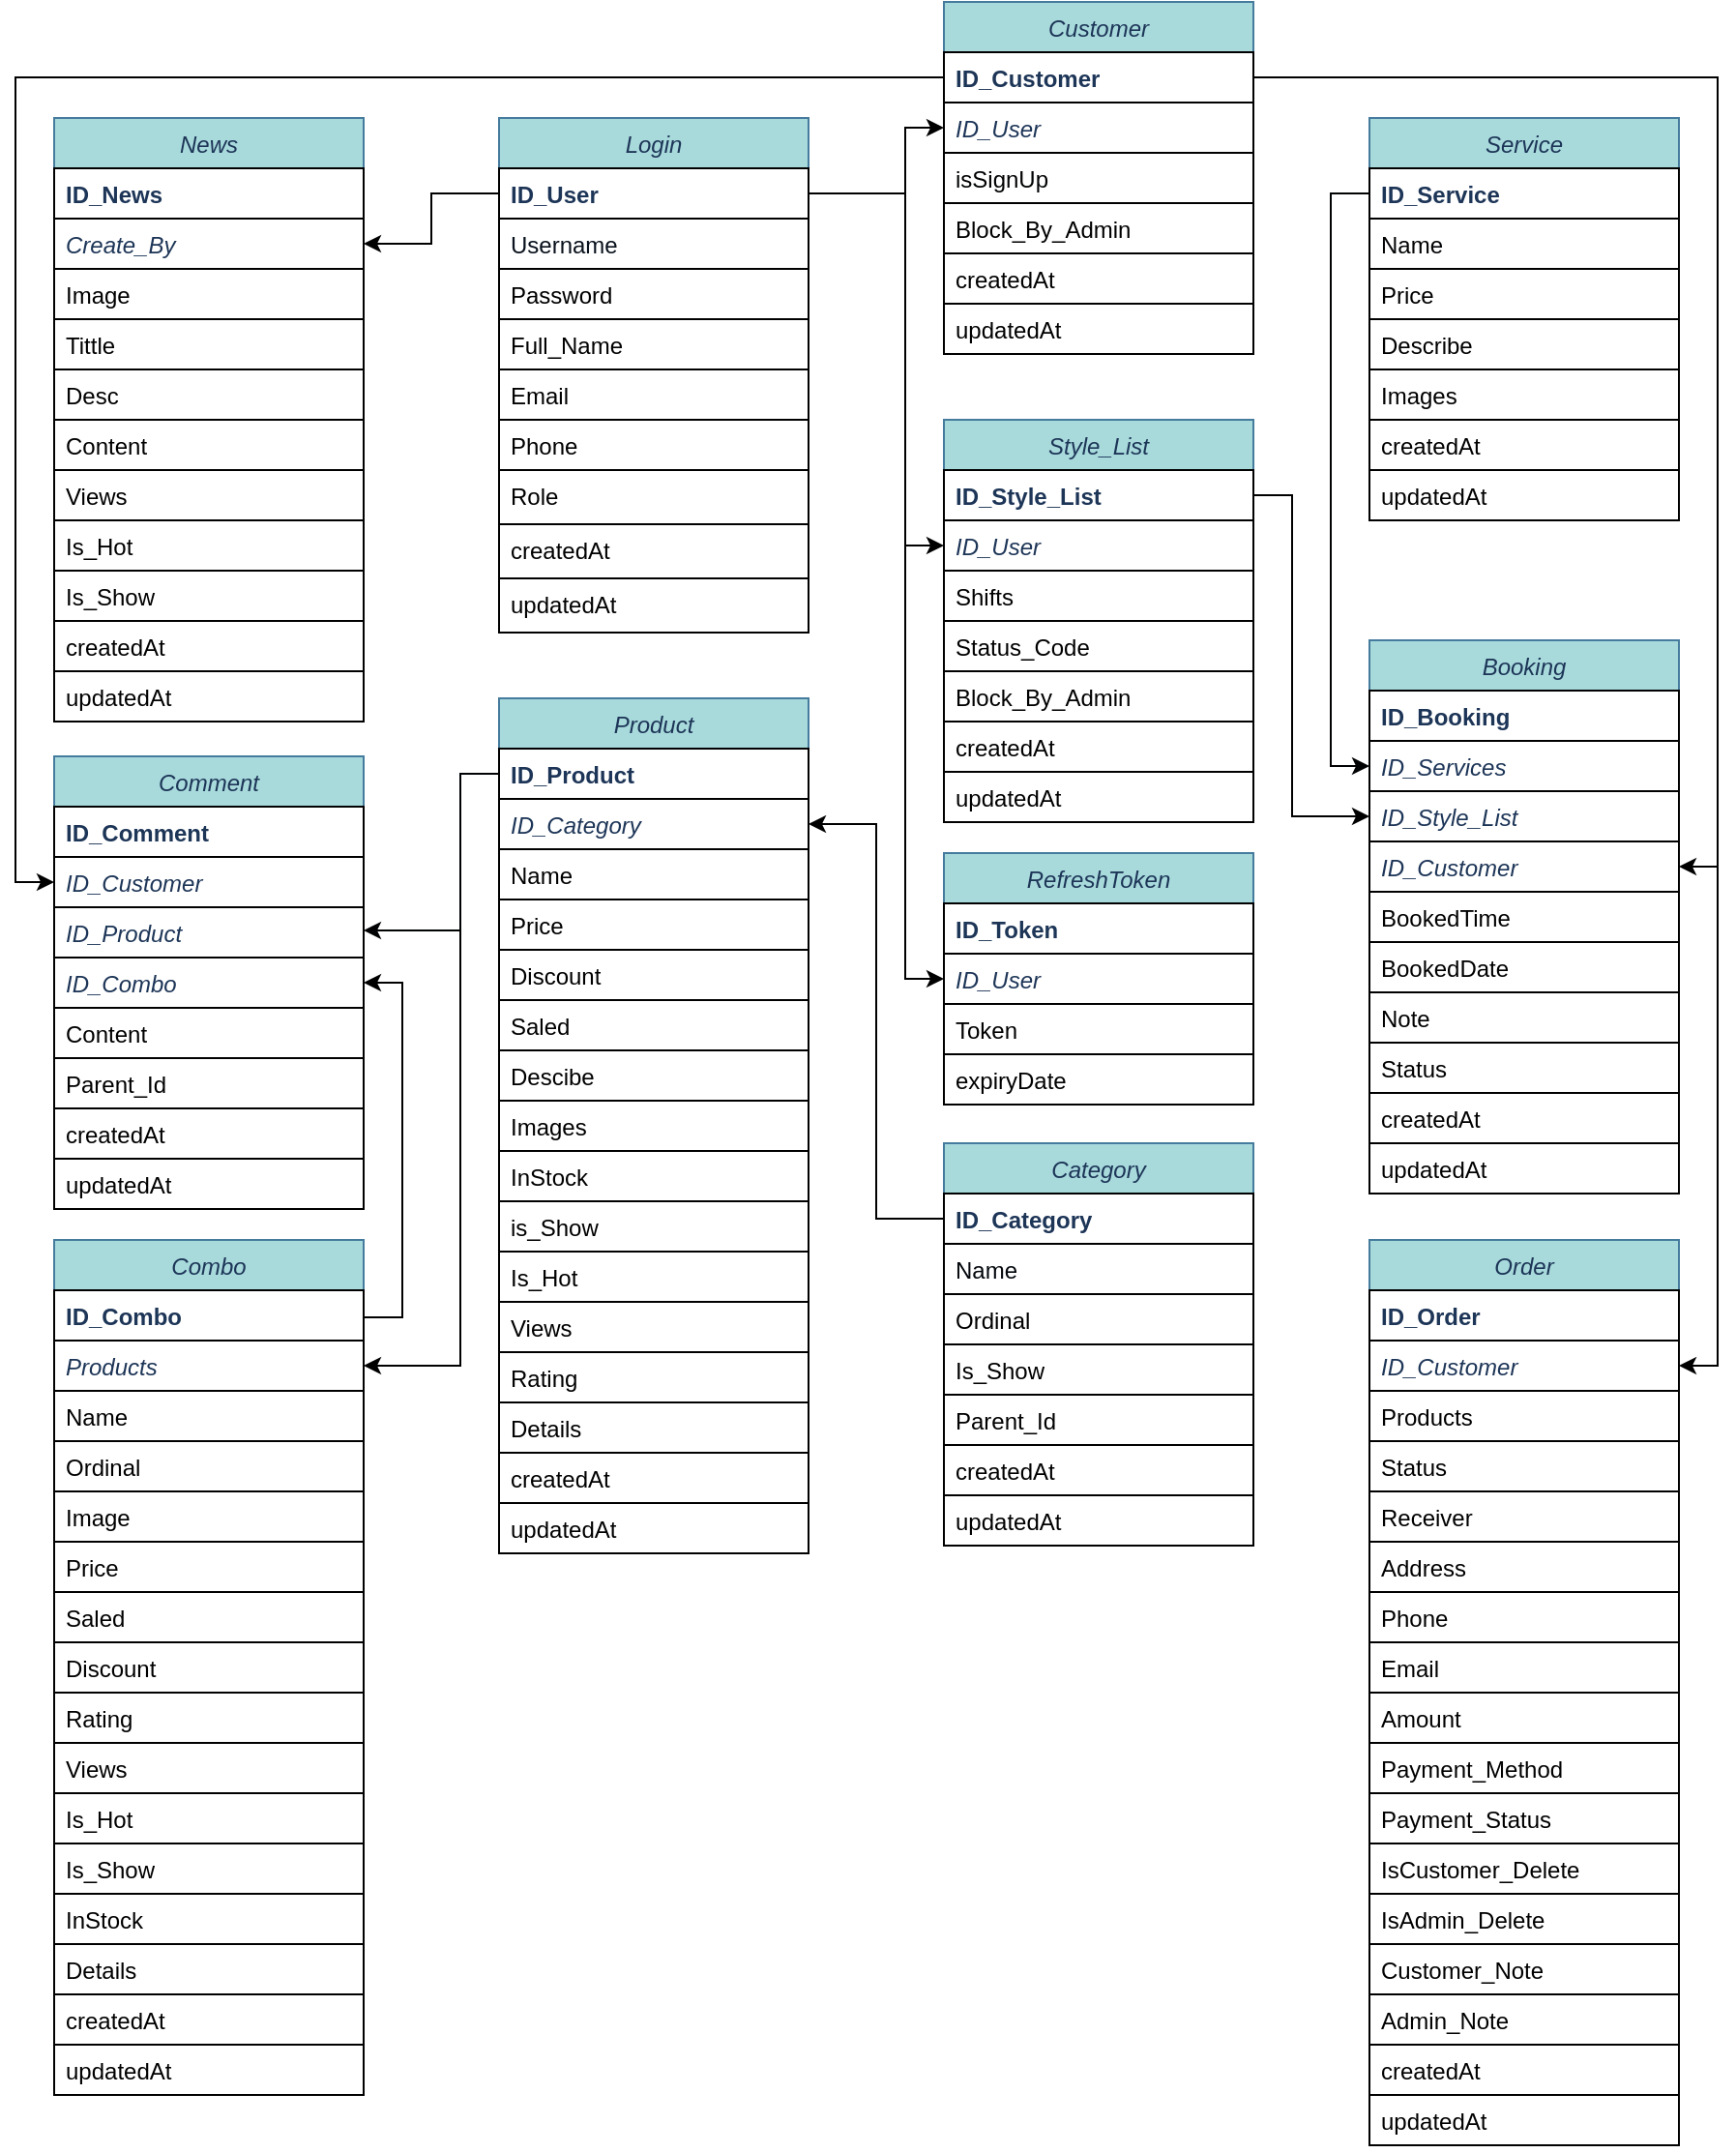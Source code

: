 <mxfile version="20.7.4" type="device" pages="3"><diagram id="C5RBs43oDa-KdzZeNtuy" name="ERD2"><mxGraphModel dx="7997" dy="5009" grid="1" gridSize="10" guides="1" tooltips="1" connect="1" arrows="1" fold="1" page="1" pageScale="1" pageWidth="827" pageHeight="1169" math="0" shadow="0"><root><mxCell id="WIyWlLk6GJQsqaUBKTNV-0"/><mxCell id="WIyWlLk6GJQsqaUBKTNV-1" parent="WIyWlLk6GJQsqaUBKTNV-0"/><mxCell id="aHWHeoV6ZWwVjj3FjhF1-7" value="Booking" style="swimlane;fontStyle=2;align=center;verticalAlign=top;childLayout=stackLayout;horizontal=1;startSize=26;horizontalStack=0;resizeParent=1;resizeLast=0;collapsible=1;marginBottom=0;rounded=0;shadow=0;strokeWidth=1;fillColor=#A8DADC;strokeColor=#457B9D;fontColor=#1D3557;" parent="WIyWlLk6GJQsqaUBKTNV-1" vertex="1"><mxGeometry x="320" y="-160" width="160" height="286" as="geometry"><mxRectangle x="230" y="140" width="160" height="26" as="alternateBounds"/></mxGeometry></mxCell><mxCell id="aHWHeoV6ZWwVjj3FjhF1-8" value="ID_Booking" style="text;align=left;verticalAlign=top;spacingLeft=4;spacingRight=4;overflow=hidden;rotatable=0;points=[[0,0.5],[1,0.5]];portConstraint=eastwest;fontColor=#1D3557;strokeColor=default;fontStyle=1;rounded=0;" parent="aHWHeoV6ZWwVjj3FjhF1-7" vertex="1"><mxGeometry y="26" width="160" height="26" as="geometry"/></mxCell><mxCell id="aHWHeoV6ZWwVjj3FjhF1-15" value="ID_Services" style="text;align=left;verticalAlign=top;spacingLeft=4;spacingRight=4;overflow=hidden;rotatable=0;points=[[0,0.5],[1,0.5]];portConstraint=eastwest;rounded=0;shadow=0;html=0;strokeColor=default;fontStyle=2;fontColor=#1D3557;" parent="aHWHeoV6ZWwVjj3FjhF1-7" vertex="1"><mxGeometry y="52" width="160" height="26" as="geometry"/></mxCell><mxCell id="aHWHeoV6ZWwVjj3FjhF1-10" value="ID_Style_List" style="text;align=left;verticalAlign=top;spacingLeft=4;spacingRight=4;overflow=hidden;rotatable=0;points=[[0,0.5],[1,0.5]];portConstraint=eastwest;rounded=0;shadow=0;html=0;strokeColor=default;fontStyle=2;fontColor=#1D3557;" parent="aHWHeoV6ZWwVjj3FjhF1-7" vertex="1"><mxGeometry y="78" width="160" height="26" as="geometry"/></mxCell><mxCell id="aHWHeoV6ZWwVjj3FjhF1-9" value="ID_Customer" style="text;align=left;verticalAlign=top;spacingLeft=4;spacingRight=4;overflow=hidden;rotatable=0;points=[[0,0.5],[1,0.5]];portConstraint=eastwest;rounded=0;shadow=0;html=0;fontColor=#1D3557;strokeColor=default;fontStyle=2;" parent="aHWHeoV6ZWwVjj3FjhF1-7" vertex="1"><mxGeometry y="104" width="160" height="26" as="geometry"/></mxCell><mxCell id="aHWHeoV6ZWwVjj3FjhF1-11" value="BookedTime" style="text;align=left;verticalAlign=top;spacingLeft=4;spacingRight=4;overflow=hidden;rotatable=0;points=[[0,0.5],[1,0.5]];portConstraint=eastwest;rounded=0;shadow=0;html=0;strokeColor=default;" parent="aHWHeoV6ZWwVjj3FjhF1-7" vertex="1"><mxGeometry y="130" width="160" height="26" as="geometry"/></mxCell><mxCell id="aHWHeoV6ZWwVjj3FjhF1-12" value="BookedDate" style="text;align=left;verticalAlign=top;spacingLeft=4;spacingRight=4;overflow=hidden;rotatable=0;points=[[0,0.5],[1,0.5]];portConstraint=eastwest;rounded=0;shadow=0;html=0;strokeColor=default;" parent="aHWHeoV6ZWwVjj3FjhF1-7" vertex="1"><mxGeometry y="156" width="160" height="26" as="geometry"/></mxCell><mxCell id="aHWHeoV6ZWwVjj3FjhF1-16" value="Note" style="text;align=left;verticalAlign=top;spacingLeft=4;spacingRight=4;overflow=hidden;rotatable=0;points=[[0,0.5],[1,0.5]];portConstraint=eastwest;rounded=0;shadow=0;html=0;strokeColor=default;" parent="aHWHeoV6ZWwVjj3FjhF1-7" vertex="1"><mxGeometry y="182" width="160" height="26" as="geometry"/></mxCell><mxCell id="aHWHeoV6ZWwVjj3FjhF1-38" value="Status" style="text;align=left;verticalAlign=top;spacingLeft=4;spacingRight=4;overflow=hidden;rotatable=0;points=[[0,0.5],[1,0.5]];portConstraint=eastwest;rounded=0;shadow=0;html=0;strokeColor=default;" parent="aHWHeoV6ZWwVjj3FjhF1-7" vertex="1"><mxGeometry y="208" width="160" height="26" as="geometry"/></mxCell><mxCell id="JLYiq7As6oA6nAAzceey-12" value="createdAt" style="text;align=left;verticalAlign=top;spacingLeft=4;spacingRight=4;overflow=hidden;rotatable=0;points=[[0,0.5],[1,0.5]];portConstraint=eastwest;rounded=0;shadow=0;html=0;strokeColor=default;" parent="aHWHeoV6ZWwVjj3FjhF1-7" vertex="1"><mxGeometry y="234" width="160" height="26" as="geometry"/></mxCell><mxCell id="JLYiq7As6oA6nAAzceey-13" value="updatedAt" style="text;align=left;verticalAlign=top;spacingLeft=4;spacingRight=4;overflow=hidden;rotatable=0;points=[[0,0.5],[1,0.5]];portConstraint=eastwest;rounded=0;shadow=0;html=0;strokeColor=default;" parent="aHWHeoV6ZWwVjj3FjhF1-7" vertex="1"><mxGeometry y="260" width="160" height="26" as="geometry"/></mxCell><mxCell id="aHWHeoV6ZWwVjj3FjhF1-19" value="Product" style="swimlane;fontStyle=2;align=center;verticalAlign=top;childLayout=stackLayout;horizontal=1;startSize=26;horizontalStack=0;resizeParent=1;resizeLast=0;collapsible=1;marginBottom=0;rounded=0;shadow=0;strokeWidth=1;fillColor=#A8DADC;strokeColor=#457B9D;fontColor=#1D3557;" parent="WIyWlLk6GJQsqaUBKTNV-1" vertex="1"><mxGeometry x="-130" y="-130" width="160" height="442" as="geometry"><mxRectangle x="230" y="140" width="160" height="26" as="alternateBounds"/></mxGeometry></mxCell><mxCell id="aHWHeoV6ZWwVjj3FjhF1-20" value="ID_Product" style="text;align=left;verticalAlign=top;spacingLeft=4;spacingRight=4;overflow=hidden;rotatable=0;points=[[0,0.5],[1,0.5]];portConstraint=eastwest;fontColor=#1D3557;strokeColor=default;fontStyle=1;rounded=0;" parent="aHWHeoV6ZWwVjj3FjhF1-19" vertex="1"><mxGeometry y="26" width="160" height="26" as="geometry"/></mxCell><mxCell id="aHWHeoV6ZWwVjj3FjhF1-21" value="ID_Category" style="text;align=left;verticalAlign=top;spacingLeft=4;spacingRight=4;overflow=hidden;rotatable=0;points=[[0,0.5],[1,0.5]];portConstraint=eastwest;rounded=0;shadow=0;html=0;fontColor=#1D3557;strokeColor=default;fontStyle=2;" parent="aHWHeoV6ZWwVjj3FjhF1-19" vertex="1"><mxGeometry y="52" width="160" height="26" as="geometry"/></mxCell><mxCell id="aPbgX4kjBIF4Fkwq63Rm-23" value="Name" style="text;align=left;verticalAlign=top;spacingLeft=4;spacingRight=4;overflow=hidden;rotatable=0;points=[[0,0.5],[1,0.5]];portConstraint=eastwest;rounded=0;shadow=0;html=0;strokeColor=default;" parent="aHWHeoV6ZWwVjj3FjhF1-19" vertex="1"><mxGeometry y="78" width="160" height="26" as="geometry"/></mxCell><mxCell id="aHWHeoV6ZWwVjj3FjhF1-22" value="Price" style="text;align=left;verticalAlign=top;spacingLeft=4;spacingRight=4;overflow=hidden;rotatable=0;points=[[0,0.5],[1,0.5]];portConstraint=eastwest;rounded=0;shadow=0;html=0;strokeColor=default;" parent="aHWHeoV6ZWwVjj3FjhF1-19" vertex="1"><mxGeometry y="104" width="160" height="26" as="geometry"/></mxCell><mxCell id="wymozT5vHPjGo0v0gW3h-2" value="Discount" style="text;align=left;verticalAlign=top;spacingLeft=4;spacingRight=4;overflow=hidden;rotatable=0;points=[[0,0.5],[1,0.5]];portConstraint=eastwest;rounded=0;shadow=0;html=0;strokeColor=default;" parent="aHWHeoV6ZWwVjj3FjhF1-19" vertex="1"><mxGeometry y="130" width="160" height="26" as="geometry"/></mxCell><mxCell id="aHWHeoV6ZWwVjj3FjhF1-23" value="Saled" style="text;align=left;verticalAlign=top;spacingLeft=4;spacingRight=4;overflow=hidden;rotatable=0;points=[[0,0.5],[1,0.5]];portConstraint=eastwest;rounded=0;shadow=0;html=0;strokeColor=default;" parent="aHWHeoV6ZWwVjj3FjhF1-19" vertex="1"><mxGeometry y="156" width="160" height="26" as="geometry"/></mxCell><mxCell id="aHWHeoV6ZWwVjj3FjhF1-24" value="Descibe" style="text;align=left;verticalAlign=top;spacingLeft=4;spacingRight=4;overflow=hidden;rotatable=0;points=[[0,0.5],[1,0.5]];portConstraint=eastwest;rounded=0;shadow=0;html=0;strokeColor=default;" parent="aHWHeoV6ZWwVjj3FjhF1-19" vertex="1"><mxGeometry y="182" width="160" height="26" as="geometry"/></mxCell><mxCell id="aHWHeoV6ZWwVjj3FjhF1-25" value="Images" style="text;align=left;verticalAlign=top;spacingLeft=4;spacingRight=4;overflow=hidden;rotatable=0;points=[[0,0.5],[1,0.5]];portConstraint=eastwest;rounded=0;shadow=0;html=0;strokeColor=default;" parent="aHWHeoV6ZWwVjj3FjhF1-19" vertex="1"><mxGeometry y="208" width="160" height="26" as="geometry"/></mxCell><mxCell id="aHWHeoV6ZWwVjj3FjhF1-26" value="InStock" style="text;align=left;verticalAlign=top;spacingLeft=4;spacingRight=4;overflow=hidden;rotatable=0;points=[[0,0.5],[1,0.5]];portConstraint=eastwest;rounded=0;shadow=0;html=0;strokeColor=default;" parent="aHWHeoV6ZWwVjj3FjhF1-19" vertex="1"><mxGeometry y="234" width="160" height="26" as="geometry"/></mxCell><mxCell id="aHWHeoV6ZWwVjj3FjhF1-27" value="is_Show" style="text;align=left;verticalAlign=top;spacingLeft=4;spacingRight=4;overflow=hidden;rotatable=0;points=[[0,0.5],[1,0.5]];portConstraint=eastwest;rounded=0;shadow=0;html=0;strokeColor=default;" parent="aHWHeoV6ZWwVjj3FjhF1-19" vertex="1"><mxGeometry y="260" width="160" height="26" as="geometry"/></mxCell><mxCell id="0Y8Jz_1CzoQkHjP01rNn-52" value="Is_Hot" style="text;align=left;verticalAlign=top;spacingLeft=4;spacingRight=4;overflow=hidden;rotatable=0;points=[[0,0.5],[1,0.5]];portConstraint=eastwest;rounded=0;shadow=0;html=0;strokeColor=default;" parent="aHWHeoV6ZWwVjj3FjhF1-19" vertex="1"><mxGeometry y="286" width="160" height="26" as="geometry"/></mxCell><mxCell id="aHWHeoV6ZWwVjj3FjhF1-107" value="Views" style="text;align=left;verticalAlign=top;spacingLeft=4;spacingRight=4;overflow=hidden;rotatable=0;points=[[0,0.5],[1,0.5]];portConstraint=eastwest;rounded=0;shadow=0;html=0;strokeColor=default;" parent="aHWHeoV6ZWwVjj3FjhF1-19" vertex="1"><mxGeometry y="312" width="160" height="26" as="geometry"/></mxCell><mxCell id="aPbgX4kjBIF4Fkwq63Rm-9" value="Rating&#10;" style="text;align=left;verticalAlign=top;spacingLeft=4;spacingRight=4;overflow=hidden;rotatable=0;points=[[0,0.5],[1,0.5]];portConstraint=eastwest;rounded=0;shadow=0;html=0;strokeColor=default;" parent="aHWHeoV6ZWwVjj3FjhF1-19" vertex="1"><mxGeometry y="338" width="160" height="26" as="geometry"/></mxCell><mxCell id="aPbgX4kjBIF4Fkwq63Rm-24" value="Details" style="text;align=left;verticalAlign=top;spacingLeft=4;spacingRight=4;overflow=hidden;rotatable=0;points=[[0,0.5],[1,0.5]];portConstraint=eastwest;rounded=0;shadow=0;html=0;strokeColor=default;" parent="aHWHeoV6ZWwVjj3FjhF1-19" vertex="1"><mxGeometry y="364" width="160" height="26" as="geometry"/></mxCell><mxCell id="aPbgX4kjBIF4Fkwq63Rm-22" value="createdAt" style="text;align=left;verticalAlign=top;spacingLeft=4;spacingRight=4;overflow=hidden;rotatable=0;points=[[0,0.5],[1,0.5]];portConstraint=eastwest;rounded=0;shadow=0;html=0;strokeColor=default;" parent="aHWHeoV6ZWwVjj3FjhF1-19" vertex="1"><mxGeometry y="390" width="160" height="26" as="geometry"/></mxCell><mxCell id="aPbgX4kjBIF4Fkwq63Rm-43" value="updatedAt" style="text;align=left;verticalAlign=top;spacingLeft=4;spacingRight=4;overflow=hidden;rotatable=0;points=[[0,0.5],[1,0.5]];portConstraint=eastwest;rounded=0;shadow=0;html=0;strokeColor=default;" parent="aHWHeoV6ZWwVjj3FjhF1-19" vertex="1"><mxGeometry y="416" width="160" height="26" as="geometry"/></mxCell><mxCell id="aHWHeoV6ZWwVjj3FjhF1-28" value="Category" style="swimlane;fontStyle=2;align=center;verticalAlign=top;childLayout=stackLayout;horizontal=1;startSize=26;horizontalStack=0;resizeParent=1;resizeLast=0;collapsible=1;marginBottom=0;rounded=0;shadow=0;strokeWidth=1;fillColor=#A8DADC;strokeColor=#457B9D;fontColor=#1D3557;" parent="WIyWlLk6GJQsqaUBKTNV-1" vertex="1"><mxGeometry x="100" y="100" width="160" height="208" as="geometry"><mxRectangle x="230" y="140" width="160" height="26" as="alternateBounds"/></mxGeometry></mxCell><mxCell id="aHWHeoV6ZWwVjj3FjhF1-29" value="ID_Category" style="text;align=left;verticalAlign=top;spacingLeft=4;spacingRight=4;overflow=hidden;rotatable=0;points=[[0,0.5],[1,0.5]];portConstraint=eastwest;fontColor=#1D3557;strokeColor=default;fontStyle=1;rounded=0;" parent="aHWHeoV6ZWwVjj3FjhF1-28" vertex="1"><mxGeometry y="26" width="160" height="26" as="geometry"/></mxCell><mxCell id="aHWHeoV6ZWwVjj3FjhF1-30" value="Name" style="text;align=left;verticalAlign=top;spacingLeft=4;spacingRight=4;overflow=hidden;rotatable=0;points=[[0,0.5],[1,0.5]];portConstraint=eastwest;rounded=0;shadow=0;html=0;fontColor=#04080D;strokeColor=default;" parent="aHWHeoV6ZWwVjj3FjhF1-28" vertex="1"><mxGeometry y="52" width="160" height="26" as="geometry"/></mxCell><mxCell id="aHWHeoV6ZWwVjj3FjhF1-31" value="Ordinal" style="text;align=left;verticalAlign=top;spacingLeft=4;spacingRight=4;overflow=hidden;rotatable=0;points=[[0,0.5],[1,0.5]];portConstraint=eastwest;rounded=0;shadow=0;html=0;strokeColor=default;" parent="aHWHeoV6ZWwVjj3FjhF1-28" vertex="1"><mxGeometry y="78" width="160" height="26" as="geometry"/></mxCell><mxCell id="aPbgX4kjBIF4Fkwq63Rm-29" value="Is_Show" style="text;align=left;verticalAlign=top;spacingLeft=4;spacingRight=4;overflow=hidden;rotatable=0;points=[[0,0.5],[1,0.5]];portConstraint=eastwest;rounded=0;shadow=0;html=0;strokeColor=default;" parent="aHWHeoV6ZWwVjj3FjhF1-28" vertex="1"><mxGeometry y="104" width="160" height="26" as="geometry"/></mxCell><mxCell id="aPbgX4kjBIF4Fkwq63Rm-30" value="Parent_Id" style="text;align=left;verticalAlign=top;spacingLeft=4;spacingRight=4;overflow=hidden;rotatable=0;points=[[0,0.5],[1,0.5]];portConstraint=eastwest;rounded=0;shadow=0;html=0;strokeColor=default;" parent="aHWHeoV6ZWwVjj3FjhF1-28" vertex="1"><mxGeometry y="130" width="160" height="26" as="geometry"/></mxCell><mxCell id="JLYiq7As6oA6nAAzceey-8" value="createdAt" style="text;align=left;verticalAlign=top;spacingLeft=4;spacingRight=4;overflow=hidden;rotatable=0;points=[[0,0.5],[1,0.5]];portConstraint=eastwest;rounded=0;shadow=0;html=0;strokeColor=default;" parent="aHWHeoV6ZWwVjj3FjhF1-28" vertex="1"><mxGeometry y="156" width="160" height="26" as="geometry"/></mxCell><mxCell id="JLYiq7As6oA6nAAzceey-9" value="updatedAt" style="text;align=left;verticalAlign=top;spacingLeft=4;spacingRight=4;overflow=hidden;rotatable=0;points=[[0,0.5],[1,0.5]];portConstraint=eastwest;rounded=0;shadow=0;html=0;strokeColor=default;" parent="aHWHeoV6ZWwVjj3FjhF1-28" vertex="1"><mxGeometry y="182" width="160" height="26" as="geometry"/></mxCell><mxCell id="aHWHeoV6ZWwVjj3FjhF1-39" value="Order" style="swimlane;fontStyle=2;align=center;verticalAlign=top;childLayout=stackLayout;horizontal=1;startSize=26;horizontalStack=0;resizeParent=1;resizeLast=0;collapsible=1;marginBottom=0;rounded=0;shadow=0;strokeWidth=1;fillColor=#A8DADC;strokeColor=#457B9D;fontColor=#1D3557;" parent="WIyWlLk6GJQsqaUBKTNV-1" vertex="1"><mxGeometry x="320" y="150" width="160" height="468" as="geometry"><mxRectangle x="230" y="140" width="160" height="26" as="alternateBounds"/></mxGeometry></mxCell><mxCell id="aHWHeoV6ZWwVjj3FjhF1-40" value="ID_Order" style="text;align=left;verticalAlign=top;spacingLeft=4;spacingRight=4;overflow=hidden;rotatable=0;points=[[0,0.5],[1,0.5]];portConstraint=eastwest;fontColor=#1D3557;strokeColor=default;fontStyle=1;rounded=0;" parent="aHWHeoV6ZWwVjj3FjhF1-39" vertex="1"><mxGeometry y="26" width="160" height="26" as="geometry"/></mxCell><mxCell id="aHWHeoV6ZWwVjj3FjhF1-41" value="ID_Customer" style="text;align=left;verticalAlign=top;spacingLeft=4;spacingRight=4;overflow=hidden;rotatable=0;points=[[0,0.5],[1,0.5]];portConstraint=eastwest;rounded=0;shadow=0;html=0;fontColor=#1D3557;strokeColor=default;fontStyle=2;" parent="aHWHeoV6ZWwVjj3FjhF1-39" vertex="1"><mxGeometry y="52" width="160" height="26" as="geometry"/></mxCell><mxCell id="aHWHeoV6ZWwVjj3FjhF1-55" value="Products" style="text;align=left;verticalAlign=top;spacingLeft=4;spacingRight=4;overflow=hidden;rotatable=0;points=[[0,0.5],[1,0.5]];portConstraint=eastwest;rounded=0;shadow=0;html=0;strokeColor=default;fontColor=#000000;fontStyle=0;" parent="aHWHeoV6ZWwVjj3FjhF1-39" vertex="1"><mxGeometry y="78" width="160" height="26" as="geometry"/></mxCell><mxCell id="aHWHeoV6ZWwVjj3FjhF1-42" value="Status" style="text;align=left;verticalAlign=top;spacingLeft=4;spacingRight=4;overflow=hidden;rotatable=0;points=[[0,0.5],[1,0.5]];portConstraint=eastwest;rounded=0;shadow=0;html=0;strokeColor=default;" parent="aHWHeoV6ZWwVjj3FjhF1-39" vertex="1"><mxGeometry y="104" width="160" height="26" as="geometry"/></mxCell><mxCell id="aPbgX4kjBIF4Fkwq63Rm-6" value="Receiver" style="text;align=left;verticalAlign=top;spacingLeft=4;spacingRight=4;overflow=hidden;rotatable=0;points=[[0,0.5],[1,0.5]];portConstraint=eastwest;rounded=0;shadow=0;html=0;strokeColor=default;" parent="aHWHeoV6ZWwVjj3FjhF1-39" vertex="1"><mxGeometry y="130" width="160" height="26" as="geometry"/></mxCell><mxCell id="aHWHeoV6ZWwVjj3FjhF1-49" value="Address" style="text;align=left;verticalAlign=top;spacingLeft=4;spacingRight=4;overflow=hidden;rotatable=0;points=[[0,0.5],[1,0.5]];portConstraint=eastwest;rounded=0;shadow=0;html=0;strokeColor=default;" parent="aHWHeoV6ZWwVjj3FjhF1-39" vertex="1"><mxGeometry y="156" width="160" height="26" as="geometry"/></mxCell><mxCell id="aHWHeoV6ZWwVjj3FjhF1-50" value="Phone" style="text;align=left;verticalAlign=top;spacingLeft=4;spacingRight=4;overflow=hidden;rotatable=0;points=[[0,0.5],[1,0.5]];portConstraint=eastwest;rounded=0;shadow=0;html=0;strokeColor=default;" parent="aHWHeoV6ZWwVjj3FjhF1-39" vertex="1"><mxGeometry y="182" width="160" height="26" as="geometry"/></mxCell><mxCell id="aHWHeoV6ZWwVjj3FjhF1-51" value="Email" style="text;align=left;verticalAlign=top;spacingLeft=4;spacingRight=4;overflow=hidden;rotatable=0;points=[[0,0.5],[1,0.5]];portConstraint=eastwest;rounded=0;shadow=0;html=0;strokeColor=default;" parent="aHWHeoV6ZWwVjj3FjhF1-39" vertex="1"><mxGeometry y="208" width="160" height="26" as="geometry"/></mxCell><mxCell id="aHWHeoV6ZWwVjj3FjhF1-52" value="Amount" style="text;align=left;verticalAlign=top;spacingLeft=4;spacingRight=4;overflow=hidden;rotatable=0;points=[[0,0.5],[1,0.5]];portConstraint=eastwest;rounded=0;shadow=0;html=0;strokeColor=default;" parent="aHWHeoV6ZWwVjj3FjhF1-39" vertex="1"><mxGeometry y="234" width="160" height="26" as="geometry"/></mxCell><mxCell id="aHWHeoV6ZWwVjj3FjhF1-53" value="Payment_Method" style="text;align=left;verticalAlign=top;spacingLeft=4;spacingRight=4;overflow=hidden;rotatable=0;points=[[0,0.5],[1,0.5]];portConstraint=eastwest;rounded=0;shadow=0;html=0;strokeColor=default;" parent="aHWHeoV6ZWwVjj3FjhF1-39" vertex="1"><mxGeometry y="260" width="160" height="26" as="geometry"/></mxCell><mxCell id="0Y8Jz_1CzoQkHjP01rNn-47" value="Payment_Status" style="text;align=left;verticalAlign=top;spacingLeft=4;spacingRight=4;overflow=hidden;rotatable=0;points=[[0,0.5],[1,0.5]];portConstraint=eastwest;rounded=0;shadow=0;html=0;strokeColor=default;" parent="aHWHeoV6ZWwVjj3FjhF1-39" vertex="1"><mxGeometry y="286" width="160" height="26" as="geometry"/></mxCell><mxCell id="aPbgX4kjBIF4Fkwq63Rm-7" value="IsCustomer_Delete" style="text;align=left;verticalAlign=top;spacingLeft=4;spacingRight=4;overflow=hidden;rotatable=0;points=[[0,0.5],[1,0.5]];portConstraint=eastwest;rounded=0;shadow=0;html=0;strokeColor=default;" parent="aHWHeoV6ZWwVjj3FjhF1-39" vertex="1"><mxGeometry y="312" width="160" height="26" as="geometry"/></mxCell><mxCell id="aPbgX4kjBIF4Fkwq63Rm-8" value="IsAdmin_Delete" style="text;align=left;verticalAlign=top;spacingLeft=4;spacingRight=4;overflow=hidden;rotatable=0;points=[[0,0.5],[1,0.5]];portConstraint=eastwest;rounded=0;shadow=0;html=0;strokeColor=default;" parent="aHWHeoV6ZWwVjj3FjhF1-39" vertex="1"><mxGeometry y="338" width="160" height="26" as="geometry"/></mxCell><mxCell id="aPbgX4kjBIF4Fkwq63Rm-5" value="Customer_Note" style="text;align=left;verticalAlign=top;spacingLeft=4;spacingRight=4;overflow=hidden;rotatable=0;points=[[0,0.5],[1,0.5]];portConstraint=eastwest;rounded=0;shadow=0;html=0;strokeColor=default;" parent="aHWHeoV6ZWwVjj3FjhF1-39" vertex="1"><mxGeometry y="364" width="160" height="26" as="geometry"/></mxCell><mxCell id="aPbgX4kjBIF4Fkwq63Rm-4" value="Admin_Note" style="text;align=left;verticalAlign=top;spacingLeft=4;spacingRight=4;overflow=hidden;rotatable=0;points=[[0,0.5],[1,0.5]];portConstraint=eastwest;rounded=0;shadow=0;html=0;strokeColor=default;" parent="aHWHeoV6ZWwVjj3FjhF1-39" vertex="1"><mxGeometry y="390" width="160" height="26" as="geometry"/></mxCell><mxCell id="aHWHeoV6ZWwVjj3FjhF1-47" value="createdAt" style="text;align=left;verticalAlign=top;spacingLeft=4;spacingRight=4;overflow=hidden;rotatable=0;points=[[0,0.5],[1,0.5]];portConstraint=eastwest;rounded=0;shadow=0;html=0;strokeColor=default;" parent="aHWHeoV6ZWwVjj3FjhF1-39" vertex="1"><mxGeometry y="416" width="160" height="26" as="geometry"/></mxCell><mxCell id="0Y8Jz_1CzoQkHjP01rNn-50" value="updatedAt" style="text;align=left;verticalAlign=top;spacingLeft=4;spacingRight=4;overflow=hidden;rotatable=0;points=[[0,0.5],[1,0.5]];portConstraint=eastwest;rounded=0;shadow=0;html=0;strokeColor=default;" parent="aHWHeoV6ZWwVjj3FjhF1-39" vertex="1"><mxGeometry y="442" width="160" height="26" as="geometry"/></mxCell><mxCell id="aHWHeoV6ZWwVjj3FjhF1-66" value="News" style="swimlane;fontStyle=2;align=center;verticalAlign=top;childLayout=stackLayout;horizontal=1;startSize=26;horizontalStack=0;resizeParent=1;resizeLast=0;collapsible=1;marginBottom=0;rounded=0;shadow=0;strokeWidth=1;fillColor=#A8DADC;strokeColor=#457B9D;fontColor=#1D3557;" parent="WIyWlLk6GJQsqaUBKTNV-1" vertex="1"><mxGeometry x="-360" y="-430" width="160" height="312" as="geometry"><mxRectangle x="230" y="140" width="160" height="26" as="alternateBounds"/></mxGeometry></mxCell><mxCell id="aHWHeoV6ZWwVjj3FjhF1-67" value="ID_News" style="text;align=left;verticalAlign=top;spacingLeft=4;spacingRight=4;overflow=hidden;rotatable=0;points=[[0,0.5],[1,0.5]];portConstraint=eastwest;fontColor=#1D3557;strokeColor=default;fontStyle=1;rounded=0;" parent="aHWHeoV6ZWwVjj3FjhF1-66" vertex="1"><mxGeometry y="26" width="160" height="26" as="geometry"/></mxCell><mxCell id="aHWHeoV6ZWwVjj3FjhF1-68" value="Create_By" style="text;align=left;verticalAlign=top;spacingLeft=4;spacingRight=4;overflow=hidden;rotatable=0;points=[[0,0.5],[1,0.5]];portConstraint=eastwest;rounded=0;shadow=0;html=0;fontColor=#1D3557;strokeColor=default;fontStyle=2;" parent="aHWHeoV6ZWwVjj3FjhF1-66" vertex="1"><mxGeometry y="52" width="160" height="26" as="geometry"/></mxCell><mxCell id="aPbgX4kjBIF4Fkwq63Rm-64" value="Image" style="text;align=left;verticalAlign=top;spacingLeft=4;spacingRight=4;overflow=hidden;rotatable=0;points=[[0,0.5],[1,0.5]];portConstraint=eastwest;rounded=0;shadow=0;html=0;strokeColor=default;" parent="aHWHeoV6ZWwVjj3FjhF1-66" vertex="1"><mxGeometry y="78" width="160" height="26" as="geometry"/></mxCell><mxCell id="aHWHeoV6ZWwVjj3FjhF1-69" value="Tittle" style="text;align=left;verticalAlign=top;spacingLeft=4;spacingRight=4;overflow=hidden;rotatable=0;points=[[0,0.5],[1,0.5]];portConstraint=eastwest;rounded=0;shadow=0;html=0;strokeColor=default;" parent="aHWHeoV6ZWwVjj3FjhF1-66" vertex="1"><mxGeometry y="104" width="160" height="26" as="geometry"/></mxCell><mxCell id="wymozT5vHPjGo0v0gW3h-1" value="Desc" style="text;align=left;verticalAlign=top;spacingLeft=4;spacingRight=4;overflow=hidden;rotatable=0;points=[[0,0.5],[1,0.5]];portConstraint=eastwest;rounded=0;shadow=0;html=0;strokeColor=default;" parent="aHWHeoV6ZWwVjj3FjhF1-66" vertex="1"><mxGeometry y="130" width="160" height="26" as="geometry"/></mxCell><mxCell id="aHWHeoV6ZWwVjj3FjhF1-70" value="Content" style="text;align=left;verticalAlign=top;spacingLeft=4;spacingRight=4;overflow=hidden;rotatable=0;points=[[0,0.5],[1,0.5]];portConstraint=eastwest;rounded=0;shadow=0;html=0;strokeColor=default;" parent="aHWHeoV6ZWwVjj3FjhF1-66" vertex="1"><mxGeometry y="156" width="160" height="26" as="geometry"/></mxCell><mxCell id="aHWHeoV6ZWwVjj3FjhF1-72" value="Views" style="text;align=left;verticalAlign=top;spacingLeft=4;spacingRight=4;overflow=hidden;rotatable=0;points=[[0,0.5],[1,0.5]];portConstraint=eastwest;rounded=0;shadow=0;html=0;strokeColor=default;" parent="aHWHeoV6ZWwVjj3FjhF1-66" vertex="1"><mxGeometry y="182" width="160" height="26" as="geometry"/></mxCell><mxCell id="aPbgX4kjBIF4Fkwq63Rm-28" value="Is_Hot" style="text;align=left;verticalAlign=top;spacingLeft=4;spacingRight=4;overflow=hidden;rotatable=0;points=[[0,0.5],[1,0.5]];portConstraint=eastwest;rounded=0;shadow=0;html=0;strokeColor=default;" parent="aHWHeoV6ZWwVjj3FjhF1-66" vertex="1"><mxGeometry y="208" width="160" height="26" as="geometry"/></mxCell><mxCell id="0Y8Jz_1CzoQkHjP01rNn-14" value="Is_Show" style="text;align=left;verticalAlign=top;spacingLeft=4;spacingRight=4;overflow=hidden;rotatable=0;points=[[0,0.5],[1,0.5]];portConstraint=eastwest;rounded=0;shadow=0;html=0;strokeColor=default;" parent="aHWHeoV6ZWwVjj3FjhF1-66" vertex="1"><mxGeometry y="234" width="160" height="26" as="geometry"/></mxCell><mxCell id="aPbgX4kjBIF4Fkwq63Rm-26" value="createdAt" style="text;align=left;verticalAlign=top;spacingLeft=4;spacingRight=4;overflow=hidden;rotatable=0;points=[[0,0.5],[1,0.5]];portConstraint=eastwest;rounded=0;shadow=0;html=0;strokeColor=default;" parent="aHWHeoV6ZWwVjj3FjhF1-66" vertex="1"><mxGeometry y="260" width="160" height="26" as="geometry"/></mxCell><mxCell id="wymozT5vHPjGo0v0gW3h-0" value="updatedAt" style="text;align=left;verticalAlign=top;spacingLeft=4;spacingRight=4;overflow=hidden;rotatable=0;points=[[0,0.5],[1,0.5]];portConstraint=eastwest;rounded=0;shadow=0;html=0;strokeColor=default;" parent="aHWHeoV6ZWwVjj3FjhF1-66" vertex="1"><mxGeometry y="286" width="160" height="26" as="geometry"/></mxCell><mxCell id="aHWHeoV6ZWwVjj3FjhF1-74" value="Customer" style="swimlane;fontStyle=2;align=center;verticalAlign=top;childLayout=stackLayout;horizontal=1;startSize=26;horizontalStack=0;resizeParent=1;resizeLast=0;collapsible=1;marginBottom=0;rounded=0;shadow=0;strokeWidth=1;fillColor=#A8DADC;strokeColor=#457B9D;fontColor=#1D3557;" parent="WIyWlLk6GJQsqaUBKTNV-1" vertex="1"><mxGeometry x="100" y="-490" width="160" height="182" as="geometry"><mxRectangle x="100" y="-490" width="160" height="26" as="alternateBounds"/></mxGeometry></mxCell><mxCell id="aHWHeoV6ZWwVjj3FjhF1-75" value="ID_Customer" style="text;align=left;verticalAlign=top;spacingLeft=4;spacingRight=4;overflow=hidden;rotatable=0;points=[[0,0.5],[1,0.5]];portConstraint=eastwest;fontColor=#1D3557;strokeColor=default;fontStyle=1;rounded=0;" parent="aHWHeoV6ZWwVjj3FjhF1-74" vertex="1"><mxGeometry y="26" width="160" height="26" as="geometry"/></mxCell><mxCell id="mpMA4mC-42XlMQ7mvSx1-10" value="ID_User" style="text;align=left;verticalAlign=top;spacingLeft=4;spacingRight=4;overflow=hidden;rotatable=0;points=[[0,0.5],[1,0.5]];portConstraint=eastwest;fontColor=#1D3557;strokeColor=default;fontStyle=2;rounded=0;" parent="aHWHeoV6ZWwVjj3FjhF1-74" vertex="1"><mxGeometry y="52" width="160" height="26" as="geometry"/></mxCell><mxCell id="0Y8Jz_1CzoQkHjP01rNn-67" value="isSignUp" style="text;align=left;verticalAlign=top;spacingLeft=4;spacingRight=4;overflow=hidden;rotatable=0;points=[[0,0.5],[1,0.5]];portConstraint=eastwest;rounded=0;shadow=0;html=0;fontColor=#010203;strokeColor=default;" parent="aHWHeoV6ZWwVjj3FjhF1-74" vertex="1"><mxGeometry y="78" width="160" height="26" as="geometry"/></mxCell><mxCell id="aHWHeoV6ZWwVjj3FjhF1-77" value="Block_By_Admin" style="text;align=left;verticalAlign=top;spacingLeft=4;spacingRight=4;overflow=hidden;rotatable=0;points=[[0,0.5],[1,0.5]];portConstraint=eastwest;rounded=0;shadow=0;html=0;strokeColor=default;" parent="aHWHeoV6ZWwVjj3FjhF1-74" vertex="1"><mxGeometry y="104" width="160" height="26" as="geometry"/></mxCell><mxCell id="JLYiq7As6oA6nAAzceey-4" value="createdAt" style="text;align=left;verticalAlign=top;spacingLeft=4;spacingRight=4;overflow=hidden;rotatable=0;points=[[0,0.5],[1,0.5]];portConstraint=eastwest;rounded=0;shadow=0;html=0;strokeColor=default;" parent="aHWHeoV6ZWwVjj3FjhF1-74" vertex="1"><mxGeometry y="130" width="160" height="26" as="geometry"/></mxCell><mxCell id="JLYiq7As6oA6nAAzceey-5" value="updatedAt" style="text;align=left;verticalAlign=top;spacingLeft=4;spacingRight=4;overflow=hidden;rotatable=0;points=[[0,0.5],[1,0.5]];portConstraint=eastwest;rounded=0;shadow=0;html=0;strokeColor=default;" parent="aHWHeoV6ZWwVjj3FjhF1-74" vertex="1"><mxGeometry y="156" width="160" height="26" as="geometry"/></mxCell><mxCell id="aHWHeoV6ZWwVjj3FjhF1-84" value="Login" style="swimlane;fontStyle=2;align=center;verticalAlign=top;childLayout=stackLayout;horizontal=1;startSize=26;horizontalStack=0;resizeParent=1;resizeLast=0;collapsible=1;marginBottom=0;rounded=0;shadow=0;strokeWidth=1;fillColor=#A8DADC;strokeColor=#457B9D;fontColor=#1D3557;" parent="WIyWlLk6GJQsqaUBKTNV-1" vertex="1"><mxGeometry x="-130" y="-430" width="160" height="266" as="geometry"><mxRectangle x="230" y="140" width="160" height="26" as="alternateBounds"/></mxGeometry></mxCell><mxCell id="aHWHeoV6ZWwVjj3FjhF1-85" value="ID_User" style="text;align=left;verticalAlign=top;spacingLeft=4;spacingRight=4;overflow=hidden;rotatable=0;points=[[0,0.5],[1,0.5]];portConstraint=eastwest;fontColor=#1D3557;strokeColor=default;fontStyle=1;rounded=0;" parent="aHWHeoV6ZWwVjj3FjhF1-84" vertex="1"><mxGeometry y="26" width="160" height="26" as="geometry"/></mxCell><mxCell id="aHWHeoV6ZWwVjj3FjhF1-86" value="Username" style="text;align=left;verticalAlign=top;spacingLeft=4;spacingRight=4;overflow=hidden;rotatable=0;points=[[0,0.5],[1,0.5]];portConstraint=eastwest;rounded=0;shadow=0;html=0;fontColor=#09111C;strokeColor=default;" parent="aHWHeoV6ZWwVjj3FjhF1-84" vertex="1"><mxGeometry y="52" width="160" height="26" as="geometry"/></mxCell><mxCell id="aHWHeoV6ZWwVjj3FjhF1-87" value="Password" style="text;align=left;verticalAlign=top;spacingLeft=4;spacingRight=4;overflow=hidden;rotatable=0;points=[[0,0.5],[1,0.5]];portConstraint=eastwest;rounded=0;shadow=0;html=0;strokeColor=default;" parent="aHWHeoV6ZWwVjj3FjhF1-84" vertex="1"><mxGeometry y="78" width="160" height="26" as="geometry"/></mxCell><mxCell id="mpMA4mC-42XlMQ7mvSx1-7" value="Full_Name" style="text;align=left;verticalAlign=top;spacingLeft=4;spacingRight=4;overflow=hidden;rotatable=0;points=[[0,0.5],[1,0.5]];portConstraint=eastwest;rounded=0;shadow=0;html=0;fontColor=#000000;strokeColor=default;" parent="aHWHeoV6ZWwVjj3FjhF1-84" vertex="1"><mxGeometry y="104" width="160" height="26" as="geometry"/></mxCell><mxCell id="aHWHeoV6ZWwVjj3FjhF1-88" value="Email" style="text;align=left;verticalAlign=top;spacingLeft=4;spacingRight=4;overflow=hidden;rotatable=0;points=[[0,0.5],[1,0.5]];portConstraint=eastwest;rounded=0;shadow=0;html=0;strokeColor=default;" parent="aHWHeoV6ZWwVjj3FjhF1-84" vertex="1"><mxGeometry y="130" width="160" height="26" as="geometry"/></mxCell><mxCell id="aHWHeoV6ZWwVjj3FjhF1-89" value="Phone" style="text;align=left;verticalAlign=top;spacingLeft=4;spacingRight=4;overflow=hidden;rotatable=0;points=[[0,0.5],[1,0.5]];portConstraint=eastwest;rounded=0;shadow=0;html=0;strokeColor=default;" parent="aHWHeoV6ZWwVjj3FjhF1-84" vertex="1"><mxGeometry y="156" width="160" height="26" as="geometry"/></mxCell><mxCell id="aHWHeoV6ZWwVjj3FjhF1-90" value="Role" style="text;align=left;verticalAlign=top;spacingLeft=4;spacingRight=4;overflow=hidden;rotatable=0;points=[[0,0.5],[1,0.5]];portConstraint=eastwest;rounded=0;shadow=0;html=0;strokeColor=default;" parent="aHWHeoV6ZWwVjj3FjhF1-84" vertex="1"><mxGeometry y="182" width="160" height="28" as="geometry"/></mxCell><mxCell id="JLYiq7As6oA6nAAzceey-2" value="createdAt" style="text;align=left;verticalAlign=top;spacingLeft=4;spacingRight=4;overflow=hidden;rotatable=0;points=[[0,0.5],[1,0.5]];portConstraint=eastwest;rounded=0;shadow=0;html=0;strokeColor=default;" parent="aHWHeoV6ZWwVjj3FjhF1-84" vertex="1"><mxGeometry y="210" width="160" height="28" as="geometry"/></mxCell><mxCell id="JLYiq7As6oA6nAAzceey-3" value="updatedAt" style="text;align=left;verticalAlign=top;spacingLeft=4;spacingRight=4;overflow=hidden;rotatable=0;points=[[0,0.5],[1,0.5]];portConstraint=eastwest;rounded=0;shadow=0;html=0;strokeColor=default;" parent="aHWHeoV6ZWwVjj3FjhF1-84" vertex="1"><mxGeometry y="238" width="160" height="28" as="geometry"/></mxCell><mxCell id="aHWHeoV6ZWwVjj3FjhF1-99" value="Service" style="swimlane;fontStyle=2;align=center;verticalAlign=top;childLayout=stackLayout;horizontal=1;startSize=26;horizontalStack=0;resizeParent=1;resizeLast=0;collapsible=1;marginBottom=0;rounded=0;shadow=0;strokeWidth=1;fillColor=#A8DADC;strokeColor=#457B9D;fontColor=#1D3557;" parent="WIyWlLk6GJQsqaUBKTNV-1" vertex="1"><mxGeometry x="320" y="-430" width="160" height="208" as="geometry"><mxRectangle x="230" y="140" width="160" height="26" as="alternateBounds"/></mxGeometry></mxCell><mxCell id="aHWHeoV6ZWwVjj3FjhF1-100" value="ID_Service" style="text;align=left;verticalAlign=top;spacingLeft=4;spacingRight=4;overflow=hidden;rotatable=0;points=[[0,0.5],[1,0.5]];portConstraint=eastwest;fontColor=#1D3557;strokeColor=default;fontStyle=1;rounded=0;" parent="aHWHeoV6ZWwVjj3FjhF1-99" vertex="1"><mxGeometry y="26" width="160" height="26" as="geometry"/></mxCell><mxCell id="aHWHeoV6ZWwVjj3FjhF1-101" value="Name" style="text;align=left;verticalAlign=top;spacingLeft=4;spacingRight=4;overflow=hidden;rotatable=0;points=[[0,0.5],[1,0.5]];portConstraint=eastwest;rounded=0;shadow=0;html=0;fontColor=#020305;strokeColor=default;" parent="aHWHeoV6ZWwVjj3FjhF1-99" vertex="1"><mxGeometry y="52" width="160" height="26" as="geometry"/></mxCell><mxCell id="aHWHeoV6ZWwVjj3FjhF1-102" value="Price" style="text;align=left;verticalAlign=top;spacingLeft=4;spacingRight=4;overflow=hidden;rotatable=0;points=[[0,0.5],[1,0.5]];portConstraint=eastwest;rounded=0;shadow=0;html=0;strokeColor=default;" parent="aHWHeoV6ZWwVjj3FjhF1-99" vertex="1"><mxGeometry y="78" width="160" height="26" as="geometry"/></mxCell><mxCell id="aHWHeoV6ZWwVjj3FjhF1-103" value="Describe" style="text;align=left;verticalAlign=top;spacingLeft=4;spacingRight=4;overflow=hidden;rotatable=0;points=[[0,0.5],[1,0.5]];portConstraint=eastwest;rounded=0;shadow=0;html=0;strokeColor=default;" parent="aHWHeoV6ZWwVjj3FjhF1-99" vertex="1"><mxGeometry y="104" width="160" height="26" as="geometry"/></mxCell><mxCell id="aHWHeoV6ZWwVjj3FjhF1-104" value="Images" style="text;align=left;verticalAlign=top;spacingLeft=4;spacingRight=4;overflow=hidden;rotatable=0;points=[[0,0.5],[1,0.5]];portConstraint=eastwest;rounded=0;shadow=0;html=0;strokeColor=default;" parent="aHWHeoV6ZWwVjj3FjhF1-99" vertex="1"><mxGeometry y="130" width="160" height="26" as="geometry"/></mxCell><mxCell id="JLYiq7As6oA6nAAzceey-10" value="createdAt" style="text;align=left;verticalAlign=top;spacingLeft=4;spacingRight=4;overflow=hidden;rotatable=0;points=[[0,0.5],[1,0.5]];portConstraint=eastwest;rounded=0;shadow=0;html=0;strokeColor=default;" parent="aHWHeoV6ZWwVjj3FjhF1-99" vertex="1"><mxGeometry y="156" width="160" height="26" as="geometry"/></mxCell><mxCell id="JLYiq7As6oA6nAAzceey-11" value="updatedAt" style="text;align=left;verticalAlign=top;spacingLeft=4;spacingRight=4;overflow=hidden;rotatable=0;points=[[0,0.5],[1,0.5]];portConstraint=eastwest;rounded=0;shadow=0;html=0;strokeColor=default;" parent="aHWHeoV6ZWwVjj3FjhF1-99" vertex="1"><mxGeometry y="182" width="160" height="26" as="geometry"/></mxCell><mxCell id="aHWHeoV6ZWwVjj3FjhF1-106" style="rounded=0;orthogonalLoop=1;jettySize=auto;html=1;entryX=0;entryY=0.5;entryDx=0;entryDy=0;strokeColor=#010203;fontColor=#1D3557;fillColor=#A8DADC;edgeStyle=elbowEdgeStyle;" parent="WIyWlLk6GJQsqaUBKTNV-1" source="aHWHeoV6ZWwVjj3FjhF1-100" target="aHWHeoV6ZWwVjj3FjhF1-15" edge="1"><mxGeometry relative="1" as="geometry"><Array as="points"><mxPoint x="300" y="-150"/><mxPoint x="360" y="-170"/></Array></mxGeometry></mxCell><mxCell id="aPbgX4kjBIF4Fkwq63Rm-31" value="Comment" style="swimlane;fontStyle=2;align=center;verticalAlign=top;childLayout=stackLayout;horizontal=1;startSize=26;horizontalStack=0;resizeParent=1;resizeLast=0;collapsible=1;marginBottom=0;rounded=0;shadow=0;strokeWidth=1;fillColor=#A8DADC;strokeColor=#457B9D;fontColor=#1D3557;" parent="WIyWlLk6GJQsqaUBKTNV-1" vertex="1"><mxGeometry x="-360" y="-100" width="160" height="234" as="geometry"><mxRectangle x="230" y="140" width="160" height="26" as="alternateBounds"/></mxGeometry></mxCell><mxCell id="aPbgX4kjBIF4Fkwq63Rm-32" value="ID_Comment" style="text;align=left;verticalAlign=top;spacingLeft=4;spacingRight=4;overflow=hidden;rotatable=0;points=[[0,0.5],[1,0.5]];portConstraint=eastwest;fontColor=#1D3557;strokeColor=default;fontStyle=1;rounded=0;" parent="aPbgX4kjBIF4Fkwq63Rm-31" vertex="1"><mxGeometry y="26" width="160" height="26" as="geometry"/></mxCell><mxCell id="aPbgX4kjBIF4Fkwq63Rm-33" value="ID_Customer" style="text;align=left;verticalAlign=top;spacingLeft=4;spacingRight=4;overflow=hidden;rotatable=0;points=[[0,0.5],[1,0.5]];portConstraint=eastwest;rounded=0;shadow=0;html=0;fontColor=#1D3557;strokeColor=default;fontStyle=2;" parent="aPbgX4kjBIF4Fkwq63Rm-31" vertex="1"><mxGeometry y="52" width="160" height="26" as="geometry"/></mxCell><mxCell id="aPbgX4kjBIF4Fkwq63Rm-34" value="ID_Product" style="text;align=left;verticalAlign=top;spacingLeft=4;spacingRight=4;overflow=hidden;rotatable=0;points=[[0,0.5],[1,0.5]];portConstraint=eastwest;rounded=0;shadow=0;html=0;strokeColor=default;fontColor=#1D3557;fontStyle=2;" parent="aPbgX4kjBIF4Fkwq63Rm-31" vertex="1"><mxGeometry y="78" width="160" height="26" as="geometry"/></mxCell><mxCell id="aPbgX4kjBIF4Fkwq63Rm-56" value="ID_Combo" style="text;align=left;verticalAlign=top;spacingLeft=4;spacingRight=4;overflow=hidden;rotatable=0;points=[[0,0.5],[1,0.5]];portConstraint=eastwest;rounded=0;shadow=0;html=0;strokeColor=default;fontColor=#1D3557;fontStyle=2;" parent="aPbgX4kjBIF4Fkwq63Rm-31" vertex="1"><mxGeometry y="104" width="160" height="26" as="geometry"/></mxCell><mxCell id="aPbgX4kjBIF4Fkwq63Rm-35" value="Content" style="text;align=left;verticalAlign=top;spacingLeft=4;spacingRight=4;overflow=hidden;rotatable=0;points=[[0,0.5],[1,0.5]];portConstraint=eastwest;rounded=0;shadow=0;html=0;strokeColor=default;" parent="aPbgX4kjBIF4Fkwq63Rm-31" vertex="1"><mxGeometry y="130" width="160" height="26" as="geometry"/></mxCell><mxCell id="aPbgX4kjBIF4Fkwq63Rm-39" value="Parent_Id" style="text;align=left;verticalAlign=top;spacingLeft=4;spacingRight=4;overflow=hidden;rotatable=0;points=[[0,0.5],[1,0.5]];portConstraint=eastwest;rounded=0;shadow=0;html=0;strokeColor=default;" parent="aPbgX4kjBIF4Fkwq63Rm-31" vertex="1"><mxGeometry y="156" width="160" height="26" as="geometry"/></mxCell><mxCell id="aPbgX4kjBIF4Fkwq63Rm-36" value="createdAt" style="text;align=left;verticalAlign=top;spacingLeft=4;spacingRight=4;overflow=hidden;rotatable=0;points=[[0,0.5],[1,0.5]];portConstraint=eastwest;rounded=0;shadow=0;html=0;strokeColor=default;" parent="aPbgX4kjBIF4Fkwq63Rm-31" vertex="1"><mxGeometry y="182" width="160" height="26" as="geometry"/></mxCell><mxCell id="aPbgX4kjBIF4Fkwq63Rm-41" value="updatedAt" style="text;align=left;verticalAlign=top;spacingLeft=4;spacingRight=4;overflow=hidden;rotatable=0;points=[[0,0.5],[1,0.5]];portConstraint=eastwest;rounded=0;shadow=0;html=0;strokeColor=default;" parent="aPbgX4kjBIF4Fkwq63Rm-31" vertex="1"><mxGeometry y="208" width="160" height="26" as="geometry"/></mxCell><mxCell id="aPbgX4kjBIF4Fkwq63Rm-44" value="Combo" style="swimlane;fontStyle=2;align=center;verticalAlign=top;childLayout=stackLayout;horizontal=1;startSize=26;horizontalStack=0;resizeParent=1;resizeLast=0;collapsible=1;marginBottom=0;rounded=0;shadow=0;strokeWidth=1;fillColor=#A8DADC;strokeColor=#457B9D;fontColor=#1D3557;" parent="WIyWlLk6GJQsqaUBKTNV-1" vertex="1"><mxGeometry x="-360" y="150" width="160" height="442" as="geometry"><mxRectangle x="230" y="140" width="160" height="26" as="alternateBounds"/></mxGeometry></mxCell><mxCell id="aPbgX4kjBIF4Fkwq63Rm-45" value="ID_Combo" style="text;align=left;verticalAlign=top;spacingLeft=4;spacingRight=4;overflow=hidden;rotatable=0;points=[[0,0.5],[1,0.5]];portConstraint=eastwest;fontColor=#1D3557;strokeColor=default;fontStyle=1;rounded=0;" parent="aPbgX4kjBIF4Fkwq63Rm-44" vertex="1"><mxGeometry y="26" width="160" height="26" as="geometry"/></mxCell><mxCell id="aPbgX4kjBIF4Fkwq63Rm-52" value="Products" style="text;align=left;verticalAlign=top;spacingLeft=4;spacingRight=4;overflow=hidden;rotatable=0;points=[[0,0.5],[1,0.5]];portConstraint=eastwest;rounded=0;shadow=0;html=0;strokeColor=default;fontColor=#1D3557;fontStyle=2;" parent="aPbgX4kjBIF4Fkwq63Rm-44" vertex="1"><mxGeometry y="52" width="160" height="26" as="geometry"/></mxCell><mxCell id="aPbgX4kjBIF4Fkwq63Rm-46" value="Name" style="text;align=left;verticalAlign=top;spacingLeft=4;spacingRight=4;overflow=hidden;rotatable=0;points=[[0,0.5],[1,0.5]];portConstraint=eastwest;rounded=0;shadow=0;html=0;fontColor=#000000;strokeColor=default;" parent="aPbgX4kjBIF4Fkwq63Rm-44" vertex="1"><mxGeometry y="78" width="160" height="26" as="geometry"/></mxCell><mxCell id="aPbgX4kjBIF4Fkwq63Rm-47" value="Ordinal" style="text;align=left;verticalAlign=top;spacingLeft=4;spacingRight=4;overflow=hidden;rotatable=0;points=[[0,0.5],[1,0.5]];portConstraint=eastwest;rounded=0;shadow=0;html=0;strokeColor=default;" parent="aPbgX4kjBIF4Fkwq63Rm-44" vertex="1"><mxGeometry y="104" width="160" height="26" as="geometry"/></mxCell><mxCell id="aPbgX4kjBIF4Fkwq63Rm-63" value="Image" style="text;align=left;verticalAlign=top;spacingLeft=4;spacingRight=4;overflow=hidden;rotatable=0;points=[[0,0.5],[1,0.5]];portConstraint=eastwest;rounded=0;shadow=0;html=0;fontColor=#000000;strokeColor=default;" parent="aPbgX4kjBIF4Fkwq63Rm-44" vertex="1"><mxGeometry y="130" width="160" height="26" as="geometry"/></mxCell><mxCell id="aPbgX4kjBIF4Fkwq63Rm-50" value="Price" style="text;align=left;verticalAlign=top;spacingLeft=4;spacingRight=4;overflow=hidden;rotatable=0;points=[[0,0.5],[1,0.5]];portConstraint=eastwest;rounded=0;shadow=0;html=0;strokeColor=default;" parent="aPbgX4kjBIF4Fkwq63Rm-44" vertex="1"><mxGeometry y="156" width="160" height="26" as="geometry"/></mxCell><mxCell id="aPbgX4kjBIF4Fkwq63Rm-49" value="Saled" style="text;align=left;verticalAlign=top;spacingLeft=4;spacingRight=4;overflow=hidden;rotatable=0;points=[[0,0.5],[1,0.5]];portConstraint=eastwest;rounded=0;shadow=0;html=0;strokeColor=default;" parent="aPbgX4kjBIF4Fkwq63Rm-44" vertex="1"><mxGeometry y="182" width="160" height="26" as="geometry"/></mxCell><mxCell id="0Y8Jz_1CzoQkHjP01rNn-15" value="Discount" style="text;align=left;verticalAlign=top;spacingLeft=4;spacingRight=4;overflow=hidden;rotatable=0;points=[[0,0.5],[1,0.5]];portConstraint=eastwest;rounded=0;shadow=0;html=0;strokeColor=default;" parent="aPbgX4kjBIF4Fkwq63Rm-44" vertex="1"><mxGeometry y="208" width="160" height="26" as="geometry"/></mxCell><mxCell id="aPbgX4kjBIF4Fkwq63Rm-51" value="Rating" style="text;align=left;verticalAlign=top;spacingLeft=4;spacingRight=4;overflow=hidden;rotatable=0;points=[[0,0.5],[1,0.5]];portConstraint=eastwest;rounded=0;shadow=0;html=0;strokeColor=default;" parent="aPbgX4kjBIF4Fkwq63Rm-44" vertex="1"><mxGeometry y="234" width="160" height="26" as="geometry"/></mxCell><mxCell id="aPbgX4kjBIF4Fkwq63Rm-53" value="Views" style="text;align=left;verticalAlign=top;spacingLeft=4;spacingRight=4;overflow=hidden;rotatable=0;points=[[0,0.5],[1,0.5]];portConstraint=eastwest;rounded=0;shadow=0;html=0;strokeColor=default;" parent="aPbgX4kjBIF4Fkwq63Rm-44" vertex="1"><mxGeometry y="260" width="160" height="26" as="geometry"/></mxCell><mxCell id="0Y8Jz_1CzoQkHjP01rNn-55" value="Is_Hot" style="text;align=left;verticalAlign=top;spacingLeft=4;spacingRight=4;overflow=hidden;rotatable=0;points=[[0,0.5],[1,0.5]];portConstraint=eastwest;rounded=0;shadow=0;html=0;strokeColor=default;" parent="aPbgX4kjBIF4Fkwq63Rm-44" vertex="1"><mxGeometry y="286" width="160" height="26" as="geometry"/></mxCell><mxCell id="aPbgX4kjBIF4Fkwq63Rm-48" value="Is_Show" style="text;align=left;verticalAlign=top;spacingLeft=4;spacingRight=4;overflow=hidden;rotatable=0;points=[[0,0.5],[1,0.5]];portConstraint=eastwest;rounded=0;shadow=0;html=0;strokeColor=default;" parent="aPbgX4kjBIF4Fkwq63Rm-44" vertex="1"><mxGeometry y="312" width="160" height="26" as="geometry"/></mxCell><mxCell id="IxGv_u1mWCFZnZ8GPtg9-1" value="InStock" style="text;align=left;verticalAlign=top;spacingLeft=4;spacingRight=4;overflow=hidden;rotatable=0;points=[[0,0.5],[1,0.5]];portConstraint=eastwest;rounded=0;shadow=0;html=0;strokeColor=default;" parent="aPbgX4kjBIF4Fkwq63Rm-44" vertex="1"><mxGeometry y="338" width="160" height="26" as="geometry"/></mxCell><mxCell id="wymozT5vHPjGo0v0gW3h-3" value="Details" style="text;align=left;verticalAlign=top;spacingLeft=4;spacingRight=4;overflow=hidden;rotatable=0;points=[[0,0.5],[1,0.5]];portConstraint=eastwest;rounded=0;shadow=0;html=0;strokeColor=default;" parent="aPbgX4kjBIF4Fkwq63Rm-44" vertex="1"><mxGeometry y="364" width="160" height="26" as="geometry"/></mxCell><mxCell id="aPbgX4kjBIF4Fkwq63Rm-54" value="createdAt" style="text;align=left;verticalAlign=top;spacingLeft=4;spacingRight=4;overflow=hidden;rotatable=0;points=[[0,0.5],[1,0.5]];portConstraint=eastwest;rounded=0;shadow=0;html=0;strokeColor=default;" parent="aPbgX4kjBIF4Fkwq63Rm-44" vertex="1"><mxGeometry y="390" width="160" height="26" as="geometry"/></mxCell><mxCell id="aPbgX4kjBIF4Fkwq63Rm-55" value="updatedAt" style="text;align=left;verticalAlign=top;spacingLeft=4;spacingRight=4;overflow=hidden;rotatable=0;points=[[0,0.5],[1,0.5]];portConstraint=eastwest;rounded=0;shadow=0;html=0;strokeColor=default;" parent="aPbgX4kjBIF4Fkwq63Rm-44" vertex="1"><mxGeometry y="416" width="160" height="26" as="geometry"/></mxCell><mxCell id="aPbgX4kjBIF4Fkwq63Rm-59" style="edgeStyle=elbowEdgeStyle;rounded=0;orthogonalLoop=1;jettySize=auto;html=1;entryX=1;entryY=0.5;entryDx=0;entryDy=0;fontColor=#1D3557;" parent="WIyWlLk6GJQsqaUBKTNV-1" source="aPbgX4kjBIF4Fkwq63Rm-45" target="aPbgX4kjBIF4Fkwq63Rm-56" edge="1"><mxGeometry relative="1" as="geometry"><Array as="points"><mxPoint x="-180" y="190"/><mxPoint x="-220" y="300"/></Array></mxGeometry></mxCell><mxCell id="aPbgX4kjBIF4Fkwq63Rm-61" style="edgeStyle=elbowEdgeStyle;rounded=0;orthogonalLoop=1;jettySize=auto;html=1;entryX=1;entryY=0.5;entryDx=0;entryDy=0;fontColor=#1D3557;" parent="WIyWlLk6GJQsqaUBKTNV-1" source="aHWHeoV6ZWwVjj3FjhF1-20" target="aPbgX4kjBIF4Fkwq63Rm-52" edge="1"><mxGeometry relative="1" as="geometry"><Array as="points"><mxPoint x="-150" y="-70"/><mxPoint x="-140" y="200"/><mxPoint x="-150" y="170"/></Array></mxGeometry></mxCell><mxCell id="mpMA4mC-42XlMQ7mvSx1-1" value="Style_List" style="swimlane;fontStyle=2;align=center;verticalAlign=top;childLayout=stackLayout;horizontal=1;startSize=26;horizontalStack=0;resizeParent=1;resizeLast=0;collapsible=1;marginBottom=0;rounded=0;shadow=0;strokeWidth=1;fillColor=#A8DADC;strokeColor=#457B9D;fontColor=#1D3557;" parent="WIyWlLk6GJQsqaUBKTNV-1" vertex="1"><mxGeometry x="100" y="-274" width="160" height="208" as="geometry"><mxRectangle x="230" y="140" width="160" height="26" as="alternateBounds"/></mxGeometry></mxCell><mxCell id="mpMA4mC-42XlMQ7mvSx1-2" value="ID_Style_List" style="text;align=left;verticalAlign=top;spacingLeft=4;spacingRight=4;overflow=hidden;rotatable=0;points=[[0,0.5],[1,0.5]];portConstraint=eastwest;fontColor=#1D3557;strokeColor=default;fontStyle=1;rounded=0;" parent="mpMA4mC-42XlMQ7mvSx1-1" vertex="1"><mxGeometry y="26" width="160" height="26" as="geometry"/></mxCell><mxCell id="mpMA4mC-42XlMQ7mvSx1-5" value="ID_User" style="text;align=left;verticalAlign=top;spacingLeft=4;spacingRight=4;overflow=hidden;rotatable=0;points=[[0,0.5],[1,0.5]];portConstraint=eastwest;rounded=0;shadow=0;html=0;strokeColor=default;fontColor=#1D3557;fontStyle=2;" parent="mpMA4mC-42XlMQ7mvSx1-1" vertex="1"><mxGeometry y="52" width="160" height="26" as="geometry"/></mxCell><mxCell id="mpMA4mC-42XlMQ7mvSx1-6" value="Shifts" style="text;align=left;verticalAlign=top;spacingLeft=4;spacingRight=4;overflow=hidden;rotatable=0;points=[[0,0.5],[1,0.5]];portConstraint=eastwest;rounded=0;shadow=0;html=0;strokeColor=default;" parent="mpMA4mC-42XlMQ7mvSx1-1" vertex="1"><mxGeometry y="78" width="160" height="26" as="geometry"/></mxCell><mxCell id="mpMA4mC-42XlMQ7mvSx1-8" value="Status_Code" style="text;align=left;verticalAlign=top;spacingLeft=4;spacingRight=4;overflow=hidden;rotatable=0;points=[[0,0.5],[1,0.5]];portConstraint=eastwest;rounded=0;shadow=0;html=0;strokeColor=default;" parent="mpMA4mC-42XlMQ7mvSx1-1" vertex="1"><mxGeometry y="104" width="160" height="26" as="geometry"/></mxCell><mxCell id="mpMA4mC-42XlMQ7mvSx1-23" value="Block_By_Admin" style="text;align=left;verticalAlign=top;spacingLeft=4;spacingRight=4;overflow=hidden;rotatable=0;points=[[0,0.5],[1,0.5]];portConstraint=eastwest;rounded=0;shadow=0;html=0;strokeColor=default;" parent="mpMA4mC-42XlMQ7mvSx1-1" vertex="1"><mxGeometry y="130" width="160" height="26" as="geometry"/></mxCell><mxCell id="JLYiq7As6oA6nAAzceey-6" value="createdAt" style="text;align=left;verticalAlign=top;spacingLeft=4;spacingRight=4;overflow=hidden;rotatable=0;points=[[0,0.5],[1,0.5]];portConstraint=eastwest;rounded=0;shadow=0;html=0;strokeColor=default;" parent="mpMA4mC-42XlMQ7mvSx1-1" vertex="1"><mxGeometry y="156" width="160" height="26" as="geometry"/></mxCell><mxCell id="JLYiq7As6oA6nAAzceey-7" value="updatedAt" style="text;align=left;verticalAlign=top;spacingLeft=4;spacingRight=4;overflow=hidden;rotatable=0;points=[[0,0.5],[1,0.5]];portConstraint=eastwest;rounded=0;shadow=0;html=0;strokeColor=default;" parent="mpMA4mC-42XlMQ7mvSx1-1" vertex="1"><mxGeometry y="182" width="160" height="26" as="geometry"/></mxCell><mxCell id="mpMA4mC-42XlMQ7mvSx1-9" style="edgeStyle=elbowEdgeStyle;rounded=0;orthogonalLoop=1;jettySize=auto;html=1;entryX=0;entryY=0.5;entryDx=0;entryDy=0;fontColor=#000000;exitX=1;exitY=0.5;exitDx=0;exitDy=0;" parent="WIyWlLk6GJQsqaUBKTNV-1" source="aHWHeoV6ZWwVjj3FjhF1-85" target="mpMA4mC-42XlMQ7mvSx1-5" edge="1"><mxGeometry relative="1" as="geometry"><Array as="points"><mxPoint x="80" y="-260"/><mxPoint x="50" y="-230"/></Array></mxGeometry></mxCell><mxCell id="mpMA4mC-42XlMQ7mvSx1-11" style="edgeStyle=elbowEdgeStyle;rounded=0;orthogonalLoop=1;jettySize=auto;html=1;entryX=0;entryY=0.5;entryDx=0;entryDy=0;fontColor=#000000;exitX=1;exitY=0.5;exitDx=0;exitDy=0;" parent="WIyWlLk6GJQsqaUBKTNV-1" source="aHWHeoV6ZWwVjj3FjhF1-85" target="mpMA4mC-42XlMQ7mvSx1-10" edge="1"><mxGeometry relative="1" as="geometry"><mxPoint x="30" y="-390" as="sourcePoint"/><Array as="points"><mxPoint x="80" y="-410"/></Array></mxGeometry></mxCell><mxCell id="mpMA4mC-42XlMQ7mvSx1-12" style="edgeStyle=elbowEdgeStyle;rounded=0;orthogonalLoop=1;jettySize=auto;html=1;entryX=0;entryY=0.5;entryDx=0;entryDy=0;fontColor=#A9C4EB;" parent="WIyWlLk6GJQsqaUBKTNV-1" source="mpMA4mC-42XlMQ7mvSx1-2" target="aHWHeoV6ZWwVjj3FjhF1-10" edge="1"><mxGeometry relative="1" as="geometry"><Array as="points"><mxPoint x="280" y="-150"/></Array></mxGeometry></mxCell><mxCell id="mpMA4mC-42XlMQ7mvSx1-13" style="edgeStyle=elbowEdgeStyle;rounded=0;orthogonalLoop=1;jettySize=auto;html=1;fontColor=#A9C4EB;entryX=1;entryY=0.5;entryDx=0;entryDy=0;" parent="WIyWlLk6GJQsqaUBKTNV-1" source="aHWHeoV6ZWwVjj3FjhF1-75" target="aHWHeoV6ZWwVjj3FjhF1-9" edge="1"><mxGeometry relative="1" as="geometry"><mxPoint x="540" y="-3" as="targetPoint"/><Array as="points"><mxPoint x="500" y="-240"/></Array></mxGeometry></mxCell><mxCell id="mpMA4mC-42XlMQ7mvSx1-21" style="edgeStyle=elbowEdgeStyle;rounded=0;orthogonalLoop=1;jettySize=auto;html=1;fontColor=#A9C4EB;" parent="WIyWlLk6GJQsqaUBKTNV-1" source="aHWHeoV6ZWwVjj3FjhF1-85" target="aHWHeoV6ZWwVjj3FjhF1-68" edge="1"><mxGeometry relative="1" as="geometry"><mxPoint x="-240" y="-165.0" as="targetPoint"/></mxGeometry></mxCell><mxCell id="mpMA4mC-42XlMQ7mvSx1-24" style="edgeStyle=elbowEdgeStyle;rounded=0;orthogonalLoop=1;jettySize=auto;html=1;entryX=1;entryY=0.5;entryDx=0;entryDy=0;fontColor=#A9C4EB;" parent="WIyWlLk6GJQsqaUBKTNV-1" source="aHWHeoV6ZWwVjj3FjhF1-75" target="aHWHeoV6ZWwVjj3FjhF1-41" edge="1"><mxGeometry relative="1" as="geometry"><Array as="points"><mxPoint x="500" y="-130"/></Array></mxGeometry></mxCell><mxCell id="DSwjDj4Jh-Q5T45D6ke3-2" style="edgeStyle=orthogonalEdgeStyle;rounded=0;orthogonalLoop=1;jettySize=auto;html=1;entryX=1;entryY=0.5;entryDx=0;entryDy=0;" parent="WIyWlLk6GJQsqaUBKTNV-1" source="aHWHeoV6ZWwVjj3FjhF1-29" target="aHWHeoV6ZWwVjj3FjhF1-21" edge="1"><mxGeometry relative="1" as="geometry"><mxPoint x="-120" y="730" as="sourcePoint"/></mxGeometry></mxCell><mxCell id="DSwjDj4Jh-Q5T45D6ke3-9" style="edgeStyle=elbowEdgeStyle;rounded=0;orthogonalLoop=1;jettySize=auto;html=1;" parent="WIyWlLk6GJQsqaUBKTNV-1" source="aHWHeoV6ZWwVjj3FjhF1-75" target="aPbgX4kjBIF4Fkwq63Rm-33" edge="1"><mxGeometry relative="1" as="geometry"><mxPoint x="-400" y="135" as="targetPoint"/><Array as="points"><mxPoint x="-380" y="-220"/></Array></mxGeometry></mxCell><mxCell id="0Y8Jz_1CzoQkHjP01rNn-11" value="" style="endArrow=classic;html=1;strokeColor=#010203;fontColor=#020305;exitX=0;exitY=0.5;exitDx=0;exitDy=0;rounded=0;edgeStyle=orthogonalEdgeStyle;entryX=1;entryY=0.461;entryDx=0;entryDy=0;entryPerimeter=0;" parent="WIyWlLk6GJQsqaUBKTNV-1" source="aHWHeoV6ZWwVjj3FjhF1-20" target="aPbgX4kjBIF4Fkwq63Rm-34" edge="1"><mxGeometry width="50" height="50" relative="1" as="geometry"><mxPoint x="-120" y="150" as="sourcePoint"/><mxPoint x="-200" y="-40" as="targetPoint"/><Array as="points"><mxPoint x="-150" y="-91"/><mxPoint x="-150" y="-10"/></Array></mxGeometry></mxCell><mxCell id="-NU41y8QFznoSnC1kYFi-0" value="RefreshToken" style="swimlane;fontStyle=2;align=center;verticalAlign=top;childLayout=stackLayout;horizontal=1;startSize=26;horizontalStack=0;resizeParent=1;resizeLast=0;collapsible=1;marginBottom=0;rounded=0;shadow=0;strokeWidth=1;fillColor=#A8DADC;strokeColor=#457B9D;fontColor=#1D3557;" parent="WIyWlLk6GJQsqaUBKTNV-1" vertex="1"><mxGeometry x="100" y="-50" width="160" height="130" as="geometry"><mxRectangle x="230" y="140" width="160" height="26" as="alternateBounds"/></mxGeometry></mxCell><mxCell id="-NU41y8QFznoSnC1kYFi-1" value="ID_Token" style="text;align=left;verticalAlign=top;spacingLeft=4;spacingRight=4;overflow=hidden;rotatable=0;points=[[0,0.5],[1,0.5]];portConstraint=eastwest;fontColor=#1D3557;strokeColor=default;fontStyle=1;rounded=0;" parent="-NU41y8QFznoSnC1kYFi-0" vertex="1"><mxGeometry y="26" width="160" height="26" as="geometry"/></mxCell><mxCell id="-NU41y8QFznoSnC1kYFi-2" value="ID_User" style="text;align=left;verticalAlign=top;spacingLeft=4;spacingRight=4;overflow=hidden;rotatable=0;points=[[0,0.5],[1,0.5]];portConstraint=eastwest;rounded=0;shadow=0;html=0;fontColor=#1D3557;strokeColor=default;fontStyle=2" parent="-NU41y8QFznoSnC1kYFi-0" vertex="1"><mxGeometry y="52" width="160" height="26" as="geometry"/></mxCell><mxCell id="-NU41y8QFznoSnC1kYFi-3" value="Token" style="text;align=left;verticalAlign=top;spacingLeft=4;spacingRight=4;overflow=hidden;rotatable=0;points=[[0,0.5],[1,0.5]];portConstraint=eastwest;rounded=0;shadow=0;html=0;strokeColor=default;" parent="-NU41y8QFznoSnC1kYFi-0" vertex="1"><mxGeometry y="78" width="160" height="26" as="geometry"/></mxCell><mxCell id="-NU41y8QFznoSnC1kYFi-5" value="expiryDate" style="text;align=left;verticalAlign=top;spacingLeft=4;spacingRight=4;overflow=hidden;rotatable=0;points=[[0,0.5],[1,0.5]];portConstraint=eastwest;rounded=0;shadow=0;html=0;strokeColor=default;" parent="-NU41y8QFznoSnC1kYFi-0" vertex="1"><mxGeometry y="104" width="160" height="26" as="geometry"/></mxCell><mxCell id="-NU41y8QFznoSnC1kYFi-9" style="edgeStyle=orthogonalEdgeStyle;rounded=0;orthogonalLoop=1;jettySize=auto;html=1;exitX=1;exitY=0.5;exitDx=0;exitDy=0;fontColor=#1D3557;" parent="WIyWlLk6GJQsqaUBKTNV-1" source="aHWHeoV6ZWwVjj3FjhF1-85" target="-NU41y8QFznoSnC1kYFi-2" edge="1"><mxGeometry relative="1" as="geometry"><Array as="points"><mxPoint x="80" y="-391"/><mxPoint x="80" y="15"/></Array></mxGeometry></mxCell></root></mxGraphModel></diagram><diagram id="i6cKbAasy5mNN_AfWy2q" name="ERD1"><mxGraphModel dx="2272" dy="1866" grid="1" gridSize="10" guides="1" tooltips="1" connect="1" arrows="1" fold="1" page="1" pageScale="1" pageWidth="850" pageHeight="1100" math="0" shadow="0"><root><mxCell id="0"/><mxCell id="1" parent="0"/><mxCell id="msrCeXuug473Y80tpJXJ-1" value="Booking" style="swimlane;fontStyle=2;align=center;verticalAlign=top;childLayout=stackLayout;horizontal=1;startSize=26;horizontalStack=0;resizeParent=1;resizeLast=0;collapsible=1;marginBottom=0;rounded=0;shadow=0;strokeWidth=1;fillColor=#A8DADC;strokeColor=#457B9D;fontColor=#1D3557;" parent="1" vertex="1"><mxGeometry x="275" y="-580" width="160" height="130" as="geometry"><mxRectangle x="230" y="140" width="160" height="26" as="alternateBounds"/></mxGeometry></mxCell><mxCell id="msrCeXuug473Y80tpJXJ-2" value="ID_Booking" style="text;align=left;verticalAlign=top;spacingLeft=4;spacingRight=4;overflow=hidden;rotatable=0;points=[[0,0.5],[1,0.5]];portConstraint=eastwest;fontColor=#1D3557;strokeColor=default;fontStyle=1;rounded=0;" parent="msrCeXuug473Y80tpJXJ-1" vertex="1"><mxGeometry y="26" width="160" height="26" as="geometry"/></mxCell><mxCell id="msrCeXuug473Y80tpJXJ-3" value="ID_Services" style="text;align=left;verticalAlign=top;spacingLeft=4;spacingRight=4;overflow=hidden;rotatable=0;points=[[0,0.5],[1,0.5]];portConstraint=eastwest;rounded=0;shadow=0;html=0;strokeColor=default;fontStyle=2;fontColor=#1D3557;" parent="msrCeXuug473Y80tpJXJ-1" vertex="1"><mxGeometry y="52" width="160" height="26" as="geometry"/></mxCell><mxCell id="msrCeXuug473Y80tpJXJ-4" value="ID_Style_List" style="text;align=left;verticalAlign=top;spacingLeft=4;spacingRight=4;overflow=hidden;rotatable=0;points=[[0,0.5],[1,0.5]];portConstraint=eastwest;rounded=0;shadow=0;html=0;strokeColor=default;fontStyle=2;fontColor=#1D3557;" parent="msrCeXuug473Y80tpJXJ-1" vertex="1"><mxGeometry y="78" width="160" height="26" as="geometry"/></mxCell><mxCell id="msrCeXuug473Y80tpJXJ-5" value="ID_Customer" style="text;align=left;verticalAlign=top;spacingLeft=4;spacingRight=4;overflow=hidden;rotatable=0;points=[[0,0.5],[1,0.5]];portConstraint=eastwest;rounded=0;shadow=0;html=0;fontColor=#1D3557;strokeColor=default;fontStyle=2;" parent="msrCeXuug473Y80tpJXJ-1" vertex="1"><mxGeometry y="104" width="160" height="26" as="geometry"/></mxCell><mxCell id="msrCeXuug473Y80tpJXJ-12" value="Product" style="swimlane;fontStyle=2;align=center;verticalAlign=top;childLayout=stackLayout;horizontal=1;startSize=26;horizontalStack=0;resizeParent=1;resizeLast=0;collapsible=1;marginBottom=0;rounded=0;shadow=0;strokeWidth=1;fillColor=#A8DADC;strokeColor=#457B9D;fontColor=#1D3557;" parent="1" vertex="1"><mxGeometry x="-175" y="-550" width="160" height="78" as="geometry"><mxRectangle x="230" y="140" width="160" height="26" as="alternateBounds"/></mxGeometry></mxCell><mxCell id="msrCeXuug473Y80tpJXJ-13" value="ID_Product" style="text;align=left;verticalAlign=top;spacingLeft=4;spacingRight=4;overflow=hidden;rotatable=0;points=[[0,0.5],[1,0.5]];portConstraint=eastwest;fontColor=#1D3557;strokeColor=default;fontStyle=1;rounded=0;" parent="msrCeXuug473Y80tpJXJ-12" vertex="1"><mxGeometry y="26" width="160" height="26" as="geometry"/></mxCell><mxCell id="msrCeXuug473Y80tpJXJ-14" value="ID_Category" style="text;align=left;verticalAlign=top;spacingLeft=4;spacingRight=4;overflow=hidden;rotatable=0;points=[[0,0.5],[1,0.5]];portConstraint=eastwest;rounded=0;shadow=0;html=0;fontColor=#1D3557;strokeColor=default;fontStyle=2;" parent="msrCeXuug473Y80tpJXJ-12" vertex="1"><mxGeometry y="52" width="160" height="26" as="geometry"/></mxCell><mxCell id="msrCeXuug473Y80tpJXJ-29" value="Category" style="swimlane;fontStyle=2;align=center;verticalAlign=top;childLayout=stackLayout;horizontal=1;startSize=26;horizontalStack=0;resizeParent=1;resizeLast=0;collapsible=1;marginBottom=0;rounded=0;shadow=0;strokeWidth=1;fillColor=#A8DADC;strokeColor=#457B9D;fontColor=#1D3557;" parent="1" vertex="1"><mxGeometry x="55" y="-394" width="160" height="52" as="geometry"><mxRectangle x="230" y="140" width="160" height="26" as="alternateBounds"/></mxGeometry></mxCell><mxCell id="msrCeXuug473Y80tpJXJ-30" value="ID_Category" style="text;align=left;verticalAlign=top;spacingLeft=4;spacingRight=4;overflow=hidden;rotatable=0;points=[[0,0.5],[1,0.5]];portConstraint=eastwest;fontColor=#1D3557;strokeColor=default;fontStyle=1;rounded=0;" parent="msrCeXuug473Y80tpJXJ-29" vertex="1"><mxGeometry y="26" width="160" height="26" as="geometry"/></mxCell><mxCell id="msrCeXuug473Y80tpJXJ-37" value="Order" style="swimlane;fontStyle=2;align=center;verticalAlign=top;childLayout=stackLayout;horizontal=1;startSize=26;horizontalStack=0;resizeParent=1;resizeLast=0;collapsible=1;marginBottom=0;rounded=0;shadow=0;strokeWidth=1;fillColor=#A8DADC;strokeColor=#457B9D;fontColor=#1D3557;" parent="1" vertex="1"><mxGeometry x="275" y="-420" width="160" height="78" as="geometry"><mxRectangle x="230" y="140" width="160" height="26" as="alternateBounds"/></mxGeometry></mxCell><mxCell id="msrCeXuug473Y80tpJXJ-38" value="ID_Order" style="text;align=left;verticalAlign=top;spacingLeft=4;spacingRight=4;overflow=hidden;rotatable=0;points=[[0,0.5],[1,0.5]];portConstraint=eastwest;fontColor=#1D3557;strokeColor=default;fontStyle=1;rounded=0;" parent="msrCeXuug473Y80tpJXJ-37" vertex="1"><mxGeometry y="26" width="160" height="26" as="geometry"/></mxCell><mxCell id="msrCeXuug473Y80tpJXJ-39" value="ID_Customer" style="text;align=left;verticalAlign=top;spacingLeft=4;spacingRight=4;overflow=hidden;rotatable=0;points=[[0,0.5],[1,0.5]];portConstraint=eastwest;rounded=0;shadow=0;html=0;fontColor=#1D3557;strokeColor=default;fontStyle=2;" parent="msrCeXuug473Y80tpJXJ-37" vertex="1"><mxGeometry y="52" width="160" height="26" as="geometry"/></mxCell><mxCell id="msrCeXuug473Y80tpJXJ-55" value="News" style="swimlane;fontStyle=2;align=center;verticalAlign=top;childLayout=stackLayout;horizontal=1;startSize=26;horizontalStack=0;resizeParent=1;resizeLast=0;collapsible=1;marginBottom=0;rounded=0;shadow=0;strokeWidth=1;fillColor=#A8DADC;strokeColor=#457B9D;fontColor=#1D3557;" parent="1" vertex="1"><mxGeometry x="-405" y="-660" width="160" height="78" as="geometry"><mxRectangle x="230" y="140" width="160" height="26" as="alternateBounds"/></mxGeometry></mxCell><mxCell id="msrCeXuug473Y80tpJXJ-56" value="ID_News" style="text;align=left;verticalAlign=top;spacingLeft=4;spacingRight=4;overflow=hidden;rotatable=0;points=[[0,0.5],[1,0.5]];portConstraint=eastwest;fontColor=#1D3557;strokeColor=default;fontStyle=1;rounded=0;" parent="msrCeXuug473Y80tpJXJ-55" vertex="1"><mxGeometry y="26" width="160" height="26" as="geometry"/></mxCell><mxCell id="msrCeXuug473Y80tpJXJ-57" value="Create_By" style="text;align=left;verticalAlign=top;spacingLeft=4;spacingRight=4;overflow=hidden;rotatable=0;points=[[0,0.5],[1,0.5]];portConstraint=eastwest;rounded=0;shadow=0;html=0;fontColor=#1D3557;strokeColor=default;fontStyle=2;" parent="msrCeXuug473Y80tpJXJ-55" vertex="1"><mxGeometry y="52" width="160" height="26" as="geometry"/></mxCell><mxCell id="msrCeXuug473Y80tpJXJ-67" value="Customer" style="swimlane;fontStyle=2;align=center;verticalAlign=top;childLayout=stackLayout;horizontal=1;startSize=26;horizontalStack=0;resizeParent=1;resizeLast=0;collapsible=1;marginBottom=0;rounded=0;shadow=0;strokeWidth=1;fillColor=#A8DADC;strokeColor=#457B9D;fontColor=#1D3557;" parent="1" vertex="1"><mxGeometry x="55" y="-720" width="160" height="78" as="geometry"><mxRectangle x="100" y="-490" width="160" height="26" as="alternateBounds"/></mxGeometry></mxCell><mxCell id="msrCeXuug473Y80tpJXJ-68" value="ID_Customer" style="text;align=left;verticalAlign=top;spacingLeft=4;spacingRight=4;overflow=hidden;rotatable=0;points=[[0,0.5],[1,0.5]];portConstraint=eastwest;fontColor=#1D3557;strokeColor=default;fontStyle=1;rounded=0;" parent="msrCeXuug473Y80tpJXJ-67" vertex="1"><mxGeometry y="26" width="160" height="26" as="geometry"/></mxCell><mxCell id="msrCeXuug473Y80tpJXJ-69" value="ID_User" style="text;align=left;verticalAlign=top;spacingLeft=4;spacingRight=4;overflow=hidden;rotatable=0;points=[[0,0.5],[1,0.5]];portConstraint=eastwest;fontColor=#1D3557;strokeColor=default;fontStyle=2;rounded=0;" parent="msrCeXuug473Y80tpJXJ-67" vertex="1"><mxGeometry y="52" width="160" height="26" as="geometry"/></mxCell><mxCell id="msrCeXuug473Y80tpJXJ-74" value="Login" style="swimlane;fontStyle=2;align=center;verticalAlign=top;childLayout=stackLayout;horizontal=1;startSize=26;horizontalStack=0;resizeParent=1;resizeLast=0;collapsible=1;marginBottom=0;rounded=0;shadow=0;strokeWidth=1;fillColor=#A8DADC;strokeColor=#457B9D;fontColor=#1D3557;" parent="1" vertex="1"><mxGeometry x="-175" y="-660" width="160" height="52" as="geometry"><mxRectangle x="230" y="140" width="160" height="26" as="alternateBounds"/></mxGeometry></mxCell><mxCell id="msrCeXuug473Y80tpJXJ-75" value="ID_User" style="text;align=left;verticalAlign=top;spacingLeft=4;spacingRight=4;overflow=hidden;rotatable=0;points=[[0,0.5],[1,0.5]];portConstraint=eastwest;fontColor=#1D3557;strokeColor=default;fontStyle=1;rounded=0;" parent="msrCeXuug473Y80tpJXJ-74" vertex="1"><mxGeometry y="26" width="160" height="26" as="geometry"/></mxCell><mxCell id="msrCeXuug473Y80tpJXJ-84" value="Service" style="swimlane;fontStyle=2;align=center;verticalAlign=top;childLayout=stackLayout;horizontal=1;startSize=26;horizontalStack=0;resizeParent=1;resizeLast=0;collapsible=1;marginBottom=0;rounded=0;shadow=0;strokeWidth=1;fillColor=#A8DADC;strokeColor=#457B9D;fontColor=#1D3557;" parent="1" vertex="1"><mxGeometry x="275" y="-660" width="160" height="52" as="geometry"><mxRectangle x="230" y="140" width="160" height="26" as="alternateBounds"/></mxGeometry></mxCell><mxCell id="msrCeXuug473Y80tpJXJ-85" value="ID_Service" style="text;align=left;verticalAlign=top;spacingLeft=4;spacingRight=4;overflow=hidden;rotatable=0;points=[[0,0.5],[1,0.5]];portConstraint=eastwest;fontColor=#1D3557;strokeColor=default;fontStyle=1;rounded=0;" parent="msrCeXuug473Y80tpJXJ-84" vertex="1"><mxGeometry y="26" width="160" height="26" as="geometry"/></mxCell><mxCell id="msrCeXuug473Y80tpJXJ-92" style="rounded=0;orthogonalLoop=1;jettySize=auto;html=1;entryX=0;entryY=0.5;entryDx=0;entryDy=0;strokeColor=#010203;fontColor=#1D3557;fillColor=#A8DADC;edgeStyle=elbowEdgeStyle;" parent="1" source="msrCeXuug473Y80tpJXJ-85" target="msrCeXuug473Y80tpJXJ-3" edge="1"><mxGeometry relative="1" as="geometry"><Array as="points"><mxPoint x="255" y="-380"/><mxPoint x="315" y="-400"/></Array></mxGeometry></mxCell><mxCell id="msrCeXuug473Y80tpJXJ-93" value="Comment" style="swimlane;fontStyle=2;align=center;verticalAlign=top;childLayout=stackLayout;horizontal=1;startSize=26;horizontalStack=0;resizeParent=1;resizeLast=0;collapsible=1;marginBottom=0;rounded=0;shadow=0;strokeWidth=1;fillColor=#A8DADC;strokeColor=#457B9D;fontColor=#1D3557;" parent="1" vertex="1"><mxGeometry x="-405" y="-540" width="160" height="130" as="geometry"><mxRectangle x="230" y="140" width="160" height="26" as="alternateBounds"/></mxGeometry></mxCell><mxCell id="msrCeXuug473Y80tpJXJ-94" value="ID_Comment" style="text;align=left;verticalAlign=top;spacingLeft=4;spacingRight=4;overflow=hidden;rotatable=0;points=[[0,0.5],[1,0.5]];portConstraint=eastwest;fontColor=#1D3557;strokeColor=default;fontStyle=1;rounded=0;" parent="msrCeXuug473Y80tpJXJ-93" vertex="1"><mxGeometry y="26" width="160" height="26" as="geometry"/></mxCell><mxCell id="msrCeXuug473Y80tpJXJ-95" value="ID_Customer" style="text;align=left;verticalAlign=top;spacingLeft=4;spacingRight=4;overflow=hidden;rotatable=0;points=[[0,0.5],[1,0.5]];portConstraint=eastwest;rounded=0;shadow=0;html=0;fontColor=#1D3557;strokeColor=default;fontStyle=2;" parent="msrCeXuug473Y80tpJXJ-93" vertex="1"><mxGeometry y="52" width="160" height="26" as="geometry"/></mxCell><mxCell id="msrCeXuug473Y80tpJXJ-96" value="ID_Product" style="text;align=left;verticalAlign=top;spacingLeft=4;spacingRight=4;overflow=hidden;rotatable=0;points=[[0,0.5],[1,0.5]];portConstraint=eastwest;rounded=0;shadow=0;html=0;strokeColor=default;fontColor=#1D3557;fontStyle=2;" parent="msrCeXuug473Y80tpJXJ-93" vertex="1"><mxGeometry y="78" width="160" height="26" as="geometry"/></mxCell><mxCell id="msrCeXuug473Y80tpJXJ-97" value="ID_Combo" style="text;align=left;verticalAlign=top;spacingLeft=4;spacingRight=4;overflow=hidden;rotatable=0;points=[[0,0.5],[1,0.5]];portConstraint=eastwest;rounded=0;shadow=0;html=0;strokeColor=default;fontColor=#1D3557;fontStyle=2;" parent="msrCeXuug473Y80tpJXJ-93" vertex="1"><mxGeometry y="104" width="160" height="26" as="geometry"/></mxCell><mxCell id="msrCeXuug473Y80tpJXJ-102" value="Combo" style="swimlane;fontStyle=2;align=center;verticalAlign=top;childLayout=stackLayout;horizontal=1;startSize=26;horizontalStack=0;resizeParent=1;resizeLast=0;collapsible=1;marginBottom=0;rounded=0;shadow=0;strokeWidth=1;fillColor=#A8DADC;strokeColor=#457B9D;fontColor=#1D3557;" parent="1" vertex="1"><mxGeometry x="-405" y="-380" width="160" height="78" as="geometry"><mxRectangle x="230" y="140" width="160" height="26" as="alternateBounds"/></mxGeometry></mxCell><mxCell id="msrCeXuug473Y80tpJXJ-103" value="ID_Combo" style="text;align=left;verticalAlign=top;spacingLeft=4;spacingRight=4;overflow=hidden;rotatable=0;points=[[0,0.5],[1,0.5]];portConstraint=eastwest;fontColor=#1D3557;strokeColor=default;fontStyle=1;rounded=0;" parent="msrCeXuug473Y80tpJXJ-102" vertex="1"><mxGeometry y="26" width="160" height="26" as="geometry"/></mxCell><mxCell id="msrCeXuug473Y80tpJXJ-104" value="Products" style="text;align=left;verticalAlign=top;spacingLeft=4;spacingRight=4;overflow=hidden;rotatable=0;points=[[0,0.5],[1,0.5]];portConstraint=eastwest;rounded=0;shadow=0;html=0;strokeColor=default;fontColor=#1D3557;fontStyle=2;" parent="msrCeXuug473Y80tpJXJ-102" vertex="1"><mxGeometry y="52" width="160" height="26" as="geometry"/></mxCell><mxCell id="msrCeXuug473Y80tpJXJ-119" style="edgeStyle=elbowEdgeStyle;rounded=0;orthogonalLoop=1;jettySize=auto;html=1;entryX=1;entryY=0.5;entryDx=0;entryDy=0;fontColor=#1D3557;" parent="1" source="msrCeXuug473Y80tpJXJ-103" target="msrCeXuug473Y80tpJXJ-97" edge="1"><mxGeometry relative="1" as="geometry"><Array as="points"><mxPoint x="-225" y="-40"/><mxPoint x="-265" y="70"/></Array></mxGeometry></mxCell><mxCell id="msrCeXuug473Y80tpJXJ-120" style="edgeStyle=orthogonalEdgeStyle;rounded=0;orthogonalLoop=1;jettySize=auto;html=1;entryX=1;entryY=0.5;entryDx=0;entryDy=0;fontColor=#1D3557;" parent="1" source="msrCeXuug473Y80tpJXJ-13" target="msrCeXuug473Y80tpJXJ-104" edge="1"><mxGeometry relative="1" as="geometry"><Array as="points"><mxPoint x="-200" y="-511"/><mxPoint x="-200" y="-315"/></Array></mxGeometry></mxCell><mxCell id="msrCeXuug473Y80tpJXJ-121" value="Style_List" style="swimlane;fontStyle=2;align=center;verticalAlign=top;childLayout=stackLayout;horizontal=1;startSize=26;horizontalStack=0;resizeParent=1;resizeLast=0;collapsible=1;marginBottom=0;rounded=0;shadow=0;strokeWidth=1;fillColor=#A8DADC;strokeColor=#457B9D;fontColor=#1D3557;" parent="1" vertex="1"><mxGeometry x="55" y="-610" width="160" height="78" as="geometry"><mxRectangle x="230" y="140" width="160" height="26" as="alternateBounds"/></mxGeometry></mxCell><mxCell id="msrCeXuug473Y80tpJXJ-122" value="ID_Style_List" style="text;align=left;verticalAlign=top;spacingLeft=4;spacingRight=4;overflow=hidden;rotatable=0;points=[[0,0.5],[1,0.5]];portConstraint=eastwest;fontColor=#1D3557;strokeColor=default;fontStyle=1;rounded=0;" parent="msrCeXuug473Y80tpJXJ-121" vertex="1"><mxGeometry y="26" width="160" height="26" as="geometry"/></mxCell><mxCell id="msrCeXuug473Y80tpJXJ-123" value="ID_User" style="text;align=left;verticalAlign=top;spacingLeft=4;spacingRight=4;overflow=hidden;rotatable=0;points=[[0,0.5],[1,0.5]];portConstraint=eastwest;rounded=0;shadow=0;html=0;strokeColor=default;fontColor=#1D3557;fontStyle=2;" parent="msrCeXuug473Y80tpJXJ-121" vertex="1"><mxGeometry y="52" width="160" height="26" as="geometry"/></mxCell><mxCell id="msrCeXuug473Y80tpJXJ-129" style="edgeStyle=orthogonalEdgeStyle;rounded=0;orthogonalLoop=1;jettySize=auto;html=1;entryX=0;entryY=0.5;entryDx=0;entryDy=0;fontColor=#000000;exitX=1;exitY=0.5;exitDx=0;exitDy=0;" parent="1" source="msrCeXuug473Y80tpJXJ-75" target="msrCeXuug473Y80tpJXJ-123" edge="1"><mxGeometry relative="1" as="geometry"><Array as="points"><mxPoint x="30" y="-621"/><mxPoint x="30" y="-545"/></Array></mxGeometry></mxCell><mxCell id="msrCeXuug473Y80tpJXJ-130" style="edgeStyle=elbowEdgeStyle;rounded=0;orthogonalLoop=1;jettySize=auto;html=1;entryX=0;entryY=0.5;entryDx=0;entryDy=0;fontColor=#000000;exitX=1;exitY=0.5;exitDx=0;exitDy=0;" parent="1" source="msrCeXuug473Y80tpJXJ-75" target="msrCeXuug473Y80tpJXJ-69" edge="1"><mxGeometry relative="1" as="geometry"><mxPoint x="-15" y="-620" as="sourcePoint"/><Array as="points"><mxPoint x="30" y="-630"/><mxPoint x="35" y="-640"/></Array></mxGeometry></mxCell><mxCell id="msrCeXuug473Y80tpJXJ-131" style="edgeStyle=orthogonalEdgeStyle;rounded=0;orthogonalLoop=1;jettySize=auto;html=1;entryX=0;entryY=0.5;entryDx=0;entryDy=0;fontColor=#A9C4EB;" parent="1" source="msrCeXuug473Y80tpJXJ-122" target="msrCeXuug473Y80tpJXJ-4" edge="1"><mxGeometry relative="1" as="geometry"/></mxCell><mxCell id="msrCeXuug473Y80tpJXJ-132" style="edgeStyle=elbowEdgeStyle;rounded=0;orthogonalLoop=1;jettySize=auto;html=1;fontColor=#A9C4EB;entryX=1;entryY=0.5;entryDx=0;entryDy=0;" parent="1" source="msrCeXuug473Y80tpJXJ-68" target="msrCeXuug473Y80tpJXJ-5" edge="1"><mxGeometry relative="1" as="geometry"><mxPoint x="495" y="-233" as="targetPoint"/><Array as="points"><mxPoint x="455" y="-470"/></Array></mxGeometry></mxCell><mxCell id="msrCeXuug473Y80tpJXJ-133" style="edgeStyle=elbowEdgeStyle;rounded=0;orthogonalLoop=1;jettySize=auto;html=1;fontColor=#A9C4EB;" parent="1" source="msrCeXuug473Y80tpJXJ-75" target="msrCeXuug473Y80tpJXJ-57" edge="1"><mxGeometry relative="1" as="geometry"><mxPoint x="-285" y="-395.0" as="targetPoint"/></mxGeometry></mxCell><mxCell id="msrCeXuug473Y80tpJXJ-134" style="edgeStyle=elbowEdgeStyle;rounded=0;orthogonalLoop=1;jettySize=auto;html=1;entryX=1;entryY=0.5;entryDx=0;entryDy=0;fontColor=#A9C4EB;" parent="1" source="msrCeXuug473Y80tpJXJ-68" target="msrCeXuug473Y80tpJXJ-39" edge="1"><mxGeometry relative="1" as="geometry"><Array as="points"><mxPoint x="455" y="-360"/></Array></mxGeometry></mxCell><mxCell id="msrCeXuug473Y80tpJXJ-135" style="edgeStyle=orthogonalEdgeStyle;rounded=0;orthogonalLoop=1;jettySize=auto;html=1;entryX=1;entryY=0.5;entryDx=0;entryDy=0;" parent="1" source="msrCeXuug473Y80tpJXJ-30" target="msrCeXuug473Y80tpJXJ-14" edge="1"><mxGeometry relative="1" as="geometry"><mxPoint x="-165" y="500" as="sourcePoint"/><Array as="points"><mxPoint y="-355"/><mxPoint y="-485"/></Array></mxGeometry></mxCell><mxCell id="msrCeXuug473Y80tpJXJ-136" style="edgeStyle=elbowEdgeStyle;rounded=0;orthogonalLoop=1;jettySize=auto;html=1;" parent="1" source="msrCeXuug473Y80tpJXJ-68" target="msrCeXuug473Y80tpJXJ-95" edge="1"><mxGeometry relative="1" as="geometry"><mxPoint x="-445" y="-95" as="targetPoint"/><Array as="points"><mxPoint x="-425" y="-450"/></Array></mxGeometry></mxCell><mxCell id="msrCeXuug473Y80tpJXJ-137" value="" style="endArrow=classic;html=1;strokeColor=#010203;fontColor=#020305;exitX=0;exitY=0.5;exitDx=0;exitDy=0;rounded=0;edgeStyle=orthogonalEdgeStyle;entryX=1;entryY=0.461;entryDx=0;entryDy=0;entryPerimeter=0;" parent="1" source="msrCeXuug473Y80tpJXJ-13" target="msrCeXuug473Y80tpJXJ-96" edge="1"><mxGeometry width="50" height="50" relative="1" as="geometry"><mxPoint x="-165" y="-80" as="sourcePoint"/><mxPoint x="-245" y="-270" as="targetPoint"/><Array as="points"><mxPoint x="-200" y="-511"/><mxPoint x="-200" y="-450"/></Array></mxGeometry></mxCell><mxCell id="dkbeCnWiw1aOO-MjnAX4-1" value="RefreshToken" style="swimlane;fontStyle=2;align=center;verticalAlign=top;childLayout=stackLayout;horizontal=1;startSize=26;horizontalStack=0;resizeParent=1;resizeLast=0;collapsible=1;marginBottom=0;rounded=0;shadow=0;strokeWidth=1;fillColor=#A8DADC;strokeColor=#457B9D;fontColor=#1D3557;" parent="1" vertex="1"><mxGeometry x="55" y="-498" width="160" height="78" as="geometry"><mxRectangle x="230" y="140" width="160" height="26" as="alternateBounds"/></mxGeometry></mxCell><mxCell id="dkbeCnWiw1aOO-MjnAX4-2" value="ID_Token" style="text;align=left;verticalAlign=top;spacingLeft=4;spacingRight=4;overflow=hidden;rotatable=0;points=[[0,0.5],[1,0.5]];portConstraint=eastwest;fontColor=#1D3557;strokeColor=default;fontStyle=1;rounded=0;" parent="dkbeCnWiw1aOO-MjnAX4-1" vertex="1"><mxGeometry y="26" width="160" height="26" as="geometry"/></mxCell><mxCell id="dkbeCnWiw1aOO-MjnAX4-3" value="ID_User" style="text;align=left;verticalAlign=top;spacingLeft=4;spacingRight=4;overflow=hidden;rotatable=0;points=[[0,0.5],[1,0.5]];portConstraint=eastwest;rounded=0;shadow=0;html=0;fontColor=#1D3557;strokeColor=default;fontStyle=2" parent="dkbeCnWiw1aOO-MjnAX4-1" vertex="1"><mxGeometry y="52" width="160" height="26" as="geometry"/></mxCell><mxCell id="dkbeCnWiw1aOO-MjnAX4-6" value="" style="endArrow=classic;html=1;rounded=0;fontColor=#1D3557;exitX=1;exitY=0.5;exitDx=0;exitDy=0;entryX=0;entryY=0.5;entryDx=0;entryDy=0;edgeStyle=orthogonalEdgeStyle;" parent="1" source="msrCeXuug473Y80tpJXJ-75" target="dkbeCnWiw1aOO-MjnAX4-3" edge="1"><mxGeometry width="50" height="50" relative="1" as="geometry"><mxPoint x="-150" y="-450" as="sourcePoint"/><mxPoint x="-100" y="-500" as="targetPoint"/><Array as="points"><mxPoint x="30" y="-621"/><mxPoint x="30" y="-433"/></Array></mxGeometry></mxCell></root></mxGraphModel></diagram><diagram id="n287jhwcgz6wyk0_CWSw" name="Page-3"><mxGraphModel dx="2762" dy="2124" grid="1" gridSize="10" guides="1" tooltips="1" connect="1" arrows="1" fold="1" page="1" pageScale="1" pageWidth="850" pageHeight="1100" math="0" shadow="0"><root><mxCell id="0"/><mxCell id="1" parent="0"/><mxCell id="JTp2YioN3Sby-bEouwkb-1" value="Booking" style="swimlane;fontStyle=2;align=center;verticalAlign=top;childLayout=stackLayout;horizontal=1;startSize=26;horizontalStack=0;resizeParent=1;resizeLast=0;collapsible=1;marginBottom=0;rounded=0;shadow=0;strokeWidth=1;fillColor=#A8DADC;strokeColor=#457B9D;fontColor=#1D3557;" vertex="1" parent="1"><mxGeometry x="320" y="-160" width="160" height="286" as="geometry"><mxRectangle x="230" y="140" width="160" height="26" as="alternateBounds"/></mxGeometry></mxCell><mxCell id="JTp2YioN3Sby-bEouwkb-2" value="ID_Booking" style="text;align=left;verticalAlign=top;spacingLeft=4;spacingRight=4;overflow=hidden;rotatable=0;points=[[0,0.5],[1,0.5]];portConstraint=eastwest;fontColor=#1D3557;strokeColor=default;fontStyle=1;rounded=0;" vertex="1" parent="JTp2YioN3Sby-bEouwkb-1"><mxGeometry y="26" width="160" height="26" as="geometry"/></mxCell><mxCell id="JTp2YioN3Sby-bEouwkb-3" value="ID_Services" style="text;align=left;verticalAlign=top;spacingLeft=4;spacingRight=4;overflow=hidden;rotatable=0;points=[[0,0.5],[1,0.5]];portConstraint=eastwest;rounded=0;shadow=0;html=0;strokeColor=default;fontStyle=2;fontColor=#1D3557;" vertex="1" parent="JTp2YioN3Sby-bEouwkb-1"><mxGeometry y="52" width="160" height="26" as="geometry"/></mxCell><mxCell id="JTp2YioN3Sby-bEouwkb-4" value="ID_Style_List" style="text;align=left;verticalAlign=top;spacingLeft=4;spacingRight=4;overflow=hidden;rotatable=0;points=[[0,0.5],[1,0.5]];portConstraint=eastwest;rounded=0;shadow=0;html=0;strokeColor=default;fontStyle=2;fontColor=#1D3557;" vertex="1" parent="JTp2YioN3Sby-bEouwkb-1"><mxGeometry y="78" width="160" height="26" as="geometry"/></mxCell><mxCell id="JTp2YioN3Sby-bEouwkb-5" value="ID_Customer" style="text;align=left;verticalAlign=top;spacingLeft=4;spacingRight=4;overflow=hidden;rotatable=0;points=[[0,0.5],[1,0.5]];portConstraint=eastwest;rounded=0;shadow=0;html=0;fontColor=#1D3557;strokeColor=default;fontStyle=2;" vertex="1" parent="JTp2YioN3Sby-bEouwkb-1"><mxGeometry y="104" width="160" height="26" as="geometry"/></mxCell><mxCell id="JTp2YioN3Sby-bEouwkb-6" value="BookedTime" style="text;align=left;verticalAlign=top;spacingLeft=4;spacingRight=4;overflow=hidden;rotatable=0;points=[[0,0.5],[1,0.5]];portConstraint=eastwest;rounded=0;shadow=0;html=0;strokeColor=default;" vertex="1" parent="JTp2YioN3Sby-bEouwkb-1"><mxGeometry y="130" width="160" height="26" as="geometry"/></mxCell><mxCell id="JTp2YioN3Sby-bEouwkb-7" value="BookedDate" style="text;align=left;verticalAlign=top;spacingLeft=4;spacingRight=4;overflow=hidden;rotatable=0;points=[[0,0.5],[1,0.5]];portConstraint=eastwest;rounded=0;shadow=0;html=0;strokeColor=default;" vertex="1" parent="JTp2YioN3Sby-bEouwkb-1"><mxGeometry y="156" width="160" height="26" as="geometry"/></mxCell><mxCell id="JTp2YioN3Sby-bEouwkb-8" value="Note" style="text;align=left;verticalAlign=top;spacingLeft=4;spacingRight=4;overflow=hidden;rotatable=0;points=[[0,0.5],[1,0.5]];portConstraint=eastwest;rounded=0;shadow=0;html=0;strokeColor=default;" vertex="1" parent="JTp2YioN3Sby-bEouwkb-1"><mxGeometry y="182" width="160" height="26" as="geometry"/></mxCell><mxCell id="JTp2YioN3Sby-bEouwkb-9" value="Status" style="text;align=left;verticalAlign=top;spacingLeft=4;spacingRight=4;overflow=hidden;rotatable=0;points=[[0,0.5],[1,0.5]];portConstraint=eastwest;rounded=0;shadow=0;html=0;strokeColor=default;" vertex="1" parent="JTp2YioN3Sby-bEouwkb-1"><mxGeometry y="208" width="160" height="26" as="geometry"/></mxCell><mxCell id="JTp2YioN3Sby-bEouwkb-10" value="createdAt" style="text;align=left;verticalAlign=top;spacingLeft=4;spacingRight=4;overflow=hidden;rotatable=0;points=[[0,0.5],[1,0.5]];portConstraint=eastwest;rounded=0;shadow=0;html=0;strokeColor=default;" vertex="1" parent="JTp2YioN3Sby-bEouwkb-1"><mxGeometry y="234" width="160" height="26" as="geometry"/></mxCell><mxCell id="JTp2YioN3Sby-bEouwkb-11" value="updatedAt" style="text;align=left;verticalAlign=top;spacingLeft=4;spacingRight=4;overflow=hidden;rotatable=0;points=[[0,0.5],[1,0.5]];portConstraint=eastwest;rounded=0;shadow=0;html=0;strokeColor=default;" vertex="1" parent="JTp2YioN3Sby-bEouwkb-1"><mxGeometry y="260" width="160" height="26" as="geometry"/></mxCell><mxCell id="JTp2YioN3Sby-bEouwkb-12" value="Product" style="swimlane;fontStyle=2;align=center;verticalAlign=top;childLayout=stackLayout;horizontal=1;startSize=26;horizontalStack=0;resizeParent=1;resizeLast=0;collapsible=1;marginBottom=0;rounded=0;shadow=0;strokeWidth=1;fillColor=#A8DADC;strokeColor=#457B9D;fontColor=#1D3557;" vertex="1" parent="1"><mxGeometry x="-130" y="-130" width="160" height="442" as="geometry"><mxRectangle x="230" y="140" width="160" height="26" as="alternateBounds"/></mxGeometry></mxCell><mxCell id="JTp2YioN3Sby-bEouwkb-13" value="ID_Product" style="text;align=left;verticalAlign=top;spacingLeft=4;spacingRight=4;overflow=hidden;rotatable=0;points=[[0,0.5],[1,0.5]];portConstraint=eastwest;fontColor=#1D3557;strokeColor=default;fontStyle=1;rounded=0;" vertex="1" parent="JTp2YioN3Sby-bEouwkb-12"><mxGeometry y="26" width="160" height="26" as="geometry"/></mxCell><mxCell id="JTp2YioN3Sby-bEouwkb-14" value="ID_Category" style="text;align=left;verticalAlign=top;spacingLeft=4;spacingRight=4;overflow=hidden;rotatable=0;points=[[0,0.5],[1,0.5]];portConstraint=eastwest;rounded=0;shadow=0;html=0;fontColor=#1D3557;strokeColor=default;fontStyle=2;" vertex="1" parent="JTp2YioN3Sby-bEouwkb-12"><mxGeometry y="52" width="160" height="26" as="geometry"/></mxCell><mxCell id="JTp2YioN3Sby-bEouwkb-15" value="Name" style="text;align=left;verticalAlign=top;spacingLeft=4;spacingRight=4;overflow=hidden;rotatable=0;points=[[0,0.5],[1,0.5]];portConstraint=eastwest;rounded=0;shadow=0;html=0;strokeColor=default;" vertex="1" parent="JTp2YioN3Sby-bEouwkb-12"><mxGeometry y="78" width="160" height="26" as="geometry"/></mxCell><mxCell id="JTp2YioN3Sby-bEouwkb-16" value="Price" style="text;align=left;verticalAlign=top;spacingLeft=4;spacingRight=4;overflow=hidden;rotatable=0;points=[[0,0.5],[1,0.5]];portConstraint=eastwest;rounded=0;shadow=0;html=0;strokeColor=default;" vertex="1" parent="JTp2YioN3Sby-bEouwkb-12"><mxGeometry y="104" width="160" height="26" as="geometry"/></mxCell><mxCell id="JTp2YioN3Sby-bEouwkb-17" value="Discount" style="text;align=left;verticalAlign=top;spacingLeft=4;spacingRight=4;overflow=hidden;rotatable=0;points=[[0,0.5],[1,0.5]];portConstraint=eastwest;rounded=0;shadow=0;html=0;strokeColor=default;" vertex="1" parent="JTp2YioN3Sby-bEouwkb-12"><mxGeometry y="130" width="160" height="26" as="geometry"/></mxCell><mxCell id="JTp2YioN3Sby-bEouwkb-18" value="Saled" style="text;align=left;verticalAlign=top;spacingLeft=4;spacingRight=4;overflow=hidden;rotatable=0;points=[[0,0.5],[1,0.5]];portConstraint=eastwest;rounded=0;shadow=0;html=0;strokeColor=default;" vertex="1" parent="JTp2YioN3Sby-bEouwkb-12"><mxGeometry y="156" width="160" height="26" as="geometry"/></mxCell><mxCell id="JTp2YioN3Sby-bEouwkb-19" value="Descibe" style="text;align=left;verticalAlign=top;spacingLeft=4;spacingRight=4;overflow=hidden;rotatable=0;points=[[0,0.5],[1,0.5]];portConstraint=eastwest;rounded=0;shadow=0;html=0;strokeColor=default;" vertex="1" parent="JTp2YioN3Sby-bEouwkb-12"><mxGeometry y="182" width="160" height="26" as="geometry"/></mxCell><mxCell id="JTp2YioN3Sby-bEouwkb-20" value="Images" style="text;align=left;verticalAlign=top;spacingLeft=4;spacingRight=4;overflow=hidden;rotatable=0;points=[[0,0.5],[1,0.5]];portConstraint=eastwest;rounded=0;shadow=0;html=0;strokeColor=default;" vertex="1" parent="JTp2YioN3Sby-bEouwkb-12"><mxGeometry y="208" width="160" height="26" as="geometry"/></mxCell><mxCell id="JTp2YioN3Sby-bEouwkb-21" value="InStock" style="text;align=left;verticalAlign=top;spacingLeft=4;spacingRight=4;overflow=hidden;rotatable=0;points=[[0,0.5],[1,0.5]];portConstraint=eastwest;rounded=0;shadow=0;html=0;strokeColor=default;" vertex="1" parent="JTp2YioN3Sby-bEouwkb-12"><mxGeometry y="234" width="160" height="26" as="geometry"/></mxCell><mxCell id="JTp2YioN3Sby-bEouwkb-22" value="is_Show" style="text;align=left;verticalAlign=top;spacingLeft=4;spacingRight=4;overflow=hidden;rotatable=0;points=[[0,0.5],[1,0.5]];portConstraint=eastwest;rounded=0;shadow=0;html=0;strokeColor=default;" vertex="1" parent="JTp2YioN3Sby-bEouwkb-12"><mxGeometry y="260" width="160" height="26" as="geometry"/></mxCell><mxCell id="JTp2YioN3Sby-bEouwkb-23" value="Is_Hot" style="text;align=left;verticalAlign=top;spacingLeft=4;spacingRight=4;overflow=hidden;rotatable=0;points=[[0,0.5],[1,0.5]];portConstraint=eastwest;rounded=0;shadow=0;html=0;strokeColor=default;" vertex="1" parent="JTp2YioN3Sby-bEouwkb-12"><mxGeometry y="286" width="160" height="26" as="geometry"/></mxCell><mxCell id="JTp2YioN3Sby-bEouwkb-24" value="Views" style="text;align=left;verticalAlign=top;spacingLeft=4;spacingRight=4;overflow=hidden;rotatable=0;points=[[0,0.5],[1,0.5]];portConstraint=eastwest;rounded=0;shadow=0;html=0;strokeColor=default;" vertex="1" parent="JTp2YioN3Sby-bEouwkb-12"><mxGeometry y="312" width="160" height="26" as="geometry"/></mxCell><mxCell id="JTp2YioN3Sby-bEouwkb-25" value="Rating&#10;" style="text;align=left;verticalAlign=top;spacingLeft=4;spacingRight=4;overflow=hidden;rotatable=0;points=[[0,0.5],[1,0.5]];portConstraint=eastwest;rounded=0;shadow=0;html=0;strokeColor=default;" vertex="1" parent="JTp2YioN3Sby-bEouwkb-12"><mxGeometry y="338" width="160" height="26" as="geometry"/></mxCell><mxCell id="JTp2YioN3Sby-bEouwkb-26" value="Details" style="text;align=left;verticalAlign=top;spacingLeft=4;spacingRight=4;overflow=hidden;rotatable=0;points=[[0,0.5],[1,0.5]];portConstraint=eastwest;rounded=0;shadow=0;html=0;strokeColor=default;" vertex="1" parent="JTp2YioN3Sby-bEouwkb-12"><mxGeometry y="364" width="160" height="26" as="geometry"/></mxCell><mxCell id="JTp2YioN3Sby-bEouwkb-27" value="createdAt" style="text;align=left;verticalAlign=top;spacingLeft=4;spacingRight=4;overflow=hidden;rotatable=0;points=[[0,0.5],[1,0.5]];portConstraint=eastwest;rounded=0;shadow=0;html=0;strokeColor=default;" vertex="1" parent="JTp2YioN3Sby-bEouwkb-12"><mxGeometry y="390" width="160" height="26" as="geometry"/></mxCell><mxCell id="JTp2YioN3Sby-bEouwkb-28" value="updatedAt" style="text;align=left;verticalAlign=top;spacingLeft=4;spacingRight=4;overflow=hidden;rotatable=0;points=[[0,0.5],[1,0.5]];portConstraint=eastwest;rounded=0;shadow=0;html=0;strokeColor=default;" vertex="1" parent="JTp2YioN3Sby-bEouwkb-12"><mxGeometry y="416" width="160" height="26" as="geometry"/></mxCell><mxCell id="JTp2YioN3Sby-bEouwkb-29" value="Category" style="swimlane;fontStyle=2;align=center;verticalAlign=top;childLayout=stackLayout;horizontal=1;startSize=26;horizontalStack=0;resizeParent=1;resizeLast=0;collapsible=1;marginBottom=0;rounded=0;shadow=0;strokeWidth=1;fillColor=#A8DADC;strokeColor=#457B9D;fontColor=#1D3557;" vertex="1" parent="1"><mxGeometry x="100" y="100" width="160" height="208" as="geometry"><mxRectangle x="230" y="140" width="160" height="26" as="alternateBounds"/></mxGeometry></mxCell><mxCell id="JTp2YioN3Sby-bEouwkb-30" value="ID_Category" style="text;align=left;verticalAlign=top;spacingLeft=4;spacingRight=4;overflow=hidden;rotatable=0;points=[[0,0.5],[1,0.5]];portConstraint=eastwest;fontColor=#1D3557;strokeColor=default;fontStyle=1;rounded=0;" vertex="1" parent="JTp2YioN3Sby-bEouwkb-29"><mxGeometry y="26" width="160" height="26" as="geometry"/></mxCell><mxCell id="JTp2YioN3Sby-bEouwkb-31" value="Name" style="text;align=left;verticalAlign=top;spacingLeft=4;spacingRight=4;overflow=hidden;rotatable=0;points=[[0,0.5],[1,0.5]];portConstraint=eastwest;rounded=0;shadow=0;html=0;fontColor=#04080D;strokeColor=default;" vertex="1" parent="JTp2YioN3Sby-bEouwkb-29"><mxGeometry y="52" width="160" height="26" as="geometry"/></mxCell><mxCell id="JTp2YioN3Sby-bEouwkb-32" value="Ordinal" style="text;align=left;verticalAlign=top;spacingLeft=4;spacingRight=4;overflow=hidden;rotatable=0;points=[[0,0.5],[1,0.5]];portConstraint=eastwest;rounded=0;shadow=0;html=0;strokeColor=default;" vertex="1" parent="JTp2YioN3Sby-bEouwkb-29"><mxGeometry y="78" width="160" height="26" as="geometry"/></mxCell><mxCell id="JTp2YioN3Sby-bEouwkb-33" value="Is_Show" style="text;align=left;verticalAlign=top;spacingLeft=4;spacingRight=4;overflow=hidden;rotatable=0;points=[[0,0.5],[1,0.5]];portConstraint=eastwest;rounded=0;shadow=0;html=0;strokeColor=default;" vertex="1" parent="JTp2YioN3Sby-bEouwkb-29"><mxGeometry y="104" width="160" height="26" as="geometry"/></mxCell><mxCell id="JTp2YioN3Sby-bEouwkb-34" value="Parent_Id" style="text;align=left;verticalAlign=top;spacingLeft=4;spacingRight=4;overflow=hidden;rotatable=0;points=[[0,0.5],[1,0.5]];portConstraint=eastwest;rounded=0;shadow=0;html=0;strokeColor=default;" vertex="1" parent="JTp2YioN3Sby-bEouwkb-29"><mxGeometry y="130" width="160" height="26" as="geometry"/></mxCell><mxCell id="JTp2YioN3Sby-bEouwkb-35" value="createdAt" style="text;align=left;verticalAlign=top;spacingLeft=4;spacingRight=4;overflow=hidden;rotatable=0;points=[[0,0.5],[1,0.5]];portConstraint=eastwest;rounded=0;shadow=0;html=0;strokeColor=default;" vertex="1" parent="JTp2YioN3Sby-bEouwkb-29"><mxGeometry y="156" width="160" height="26" as="geometry"/></mxCell><mxCell id="JTp2YioN3Sby-bEouwkb-36" value="updatedAt" style="text;align=left;verticalAlign=top;spacingLeft=4;spacingRight=4;overflow=hidden;rotatable=0;points=[[0,0.5],[1,0.5]];portConstraint=eastwest;rounded=0;shadow=0;html=0;strokeColor=default;" vertex="1" parent="JTp2YioN3Sby-bEouwkb-29"><mxGeometry y="182" width="160" height="26" as="geometry"/></mxCell><mxCell id="JTp2YioN3Sby-bEouwkb-37" value="Order" style="swimlane;fontStyle=2;align=center;verticalAlign=top;childLayout=stackLayout;horizontal=1;startSize=26;horizontalStack=0;resizeParent=1;resizeLast=0;collapsible=1;marginBottom=0;rounded=0;shadow=0;strokeWidth=1;fillColor=#A8DADC;strokeColor=#457B9D;fontColor=#1D3557;" vertex="1" parent="1"><mxGeometry x="550" y="-430" width="160" height="468" as="geometry"><mxRectangle x="230" y="140" width="160" height="26" as="alternateBounds"/></mxGeometry></mxCell><mxCell id="JTp2YioN3Sby-bEouwkb-38" value="ID_Order" style="text;align=left;verticalAlign=top;spacingLeft=4;spacingRight=4;overflow=hidden;rotatable=0;points=[[0,0.5],[1,0.5]];portConstraint=eastwest;fontColor=#1D3557;strokeColor=default;fontStyle=1;rounded=0;" vertex="1" parent="JTp2YioN3Sby-bEouwkb-37"><mxGeometry y="26" width="160" height="26" as="geometry"/></mxCell><mxCell id="JTp2YioN3Sby-bEouwkb-39" value="ID_Customer" style="text;align=left;verticalAlign=top;spacingLeft=4;spacingRight=4;overflow=hidden;rotatable=0;points=[[0,0.5],[1,0.5]];portConstraint=eastwest;rounded=0;shadow=0;html=0;fontColor=#1D3557;strokeColor=default;fontStyle=2;" vertex="1" parent="JTp2YioN3Sby-bEouwkb-37"><mxGeometry y="52" width="160" height="26" as="geometry"/></mxCell><mxCell id="JTp2YioN3Sby-bEouwkb-40" value="Products" style="text;align=left;verticalAlign=top;spacingLeft=4;spacingRight=4;overflow=hidden;rotatable=0;points=[[0,0.5],[1,0.5]];portConstraint=eastwest;rounded=0;shadow=0;html=0;strokeColor=default;fontColor=#000000;fontStyle=0;" vertex="1" parent="JTp2YioN3Sby-bEouwkb-37"><mxGeometry y="78" width="160" height="26" as="geometry"/></mxCell><mxCell id="JTp2YioN3Sby-bEouwkb-41" value="Status" style="text;align=left;verticalAlign=top;spacingLeft=4;spacingRight=4;overflow=hidden;rotatable=0;points=[[0,0.5],[1,0.5]];portConstraint=eastwest;rounded=0;shadow=0;html=0;strokeColor=default;" vertex="1" parent="JTp2YioN3Sby-bEouwkb-37"><mxGeometry y="104" width="160" height="26" as="geometry"/></mxCell><mxCell id="JTp2YioN3Sby-bEouwkb-42" value="Receiver" style="text;align=left;verticalAlign=top;spacingLeft=4;spacingRight=4;overflow=hidden;rotatable=0;points=[[0,0.5],[1,0.5]];portConstraint=eastwest;rounded=0;shadow=0;html=0;strokeColor=default;" vertex="1" parent="JTp2YioN3Sby-bEouwkb-37"><mxGeometry y="130" width="160" height="26" as="geometry"/></mxCell><mxCell id="JTp2YioN3Sby-bEouwkb-43" value="Address" style="text;align=left;verticalAlign=top;spacingLeft=4;spacingRight=4;overflow=hidden;rotatable=0;points=[[0,0.5],[1,0.5]];portConstraint=eastwest;rounded=0;shadow=0;html=0;strokeColor=default;" vertex="1" parent="JTp2YioN3Sby-bEouwkb-37"><mxGeometry y="156" width="160" height="26" as="geometry"/></mxCell><mxCell id="JTp2YioN3Sby-bEouwkb-44" value="Phone" style="text;align=left;verticalAlign=top;spacingLeft=4;spacingRight=4;overflow=hidden;rotatable=0;points=[[0,0.5],[1,0.5]];portConstraint=eastwest;rounded=0;shadow=0;html=0;strokeColor=default;" vertex="1" parent="JTp2YioN3Sby-bEouwkb-37"><mxGeometry y="182" width="160" height="26" as="geometry"/></mxCell><mxCell id="JTp2YioN3Sby-bEouwkb-45" value="Email" style="text;align=left;verticalAlign=top;spacingLeft=4;spacingRight=4;overflow=hidden;rotatable=0;points=[[0,0.5],[1,0.5]];portConstraint=eastwest;rounded=0;shadow=0;html=0;strokeColor=default;" vertex="1" parent="JTp2YioN3Sby-bEouwkb-37"><mxGeometry y="208" width="160" height="26" as="geometry"/></mxCell><mxCell id="JTp2YioN3Sby-bEouwkb-46" value="Amount" style="text;align=left;verticalAlign=top;spacingLeft=4;spacingRight=4;overflow=hidden;rotatable=0;points=[[0,0.5],[1,0.5]];portConstraint=eastwest;rounded=0;shadow=0;html=0;strokeColor=default;" vertex="1" parent="JTp2YioN3Sby-bEouwkb-37"><mxGeometry y="234" width="160" height="26" as="geometry"/></mxCell><mxCell id="JTp2YioN3Sby-bEouwkb-47" value="Payment_Method" style="text;align=left;verticalAlign=top;spacingLeft=4;spacingRight=4;overflow=hidden;rotatable=0;points=[[0,0.5],[1,0.5]];portConstraint=eastwest;rounded=0;shadow=0;html=0;strokeColor=default;" vertex="1" parent="JTp2YioN3Sby-bEouwkb-37"><mxGeometry y="260" width="160" height="26" as="geometry"/></mxCell><mxCell id="JTp2YioN3Sby-bEouwkb-48" value="Payment_Status" style="text;align=left;verticalAlign=top;spacingLeft=4;spacingRight=4;overflow=hidden;rotatable=0;points=[[0,0.5],[1,0.5]];portConstraint=eastwest;rounded=0;shadow=0;html=0;strokeColor=default;" vertex="1" parent="JTp2YioN3Sby-bEouwkb-37"><mxGeometry y="286" width="160" height="26" as="geometry"/></mxCell><mxCell id="JTp2YioN3Sby-bEouwkb-49" value="IsCustomer_Delete" style="text;align=left;verticalAlign=top;spacingLeft=4;spacingRight=4;overflow=hidden;rotatable=0;points=[[0,0.5],[1,0.5]];portConstraint=eastwest;rounded=0;shadow=0;html=0;strokeColor=default;" vertex="1" parent="JTp2YioN3Sby-bEouwkb-37"><mxGeometry y="312" width="160" height="26" as="geometry"/></mxCell><mxCell id="JTp2YioN3Sby-bEouwkb-50" value="IsAdmin_Delete" style="text;align=left;verticalAlign=top;spacingLeft=4;spacingRight=4;overflow=hidden;rotatable=0;points=[[0,0.5],[1,0.5]];portConstraint=eastwest;rounded=0;shadow=0;html=0;strokeColor=default;" vertex="1" parent="JTp2YioN3Sby-bEouwkb-37"><mxGeometry y="338" width="160" height="26" as="geometry"/></mxCell><mxCell id="JTp2YioN3Sby-bEouwkb-51" value="Customer_Note" style="text;align=left;verticalAlign=top;spacingLeft=4;spacingRight=4;overflow=hidden;rotatable=0;points=[[0,0.5],[1,0.5]];portConstraint=eastwest;rounded=0;shadow=0;html=0;strokeColor=default;" vertex="1" parent="JTp2YioN3Sby-bEouwkb-37"><mxGeometry y="364" width="160" height="26" as="geometry"/></mxCell><mxCell id="JTp2YioN3Sby-bEouwkb-52" value="Admin_Note" style="text;align=left;verticalAlign=top;spacingLeft=4;spacingRight=4;overflow=hidden;rotatable=0;points=[[0,0.5],[1,0.5]];portConstraint=eastwest;rounded=0;shadow=0;html=0;strokeColor=default;" vertex="1" parent="JTp2YioN3Sby-bEouwkb-37"><mxGeometry y="390" width="160" height="26" as="geometry"/></mxCell><mxCell id="JTp2YioN3Sby-bEouwkb-53" value="createdAt" style="text;align=left;verticalAlign=top;spacingLeft=4;spacingRight=4;overflow=hidden;rotatable=0;points=[[0,0.5],[1,0.5]];portConstraint=eastwest;rounded=0;shadow=0;html=0;strokeColor=default;" vertex="1" parent="JTp2YioN3Sby-bEouwkb-37"><mxGeometry y="416" width="160" height="26" as="geometry"/></mxCell><mxCell id="JTp2YioN3Sby-bEouwkb-54" value="updatedAt" style="text;align=left;verticalAlign=top;spacingLeft=4;spacingRight=4;overflow=hidden;rotatable=0;points=[[0,0.5],[1,0.5]];portConstraint=eastwest;rounded=0;shadow=0;html=0;strokeColor=default;" vertex="1" parent="JTp2YioN3Sby-bEouwkb-37"><mxGeometry y="442" width="160" height="26" as="geometry"/></mxCell><mxCell id="JTp2YioN3Sby-bEouwkb-55" value="News" style="swimlane;fontStyle=2;align=center;verticalAlign=top;childLayout=stackLayout;horizontal=1;startSize=26;horizontalStack=0;resizeParent=1;resizeLast=0;collapsible=1;marginBottom=0;rounded=0;shadow=0;strokeWidth=1;fillColor=#A8DADC;strokeColor=#457B9D;fontColor=#1D3557;" vertex="1" parent="1"><mxGeometry x="-360" y="-430" width="160" height="312" as="geometry"><mxRectangle x="230" y="140" width="160" height="26" as="alternateBounds"/></mxGeometry></mxCell><mxCell id="JTp2YioN3Sby-bEouwkb-56" value="ID_News" style="text;align=left;verticalAlign=top;spacingLeft=4;spacingRight=4;overflow=hidden;rotatable=0;points=[[0,0.5],[1,0.5]];portConstraint=eastwest;fontColor=#1D3557;strokeColor=default;fontStyle=1;rounded=0;" vertex="1" parent="JTp2YioN3Sby-bEouwkb-55"><mxGeometry y="26" width="160" height="26" as="geometry"/></mxCell><mxCell id="JTp2YioN3Sby-bEouwkb-57" value="Create_By" style="text;align=left;verticalAlign=top;spacingLeft=4;spacingRight=4;overflow=hidden;rotatable=0;points=[[0,0.5],[1,0.5]];portConstraint=eastwest;rounded=0;shadow=0;html=0;fontColor=#1D3557;strokeColor=default;fontStyle=2;" vertex="1" parent="JTp2YioN3Sby-bEouwkb-55"><mxGeometry y="52" width="160" height="26" as="geometry"/></mxCell><mxCell id="JTp2YioN3Sby-bEouwkb-58" value="Image" style="text;align=left;verticalAlign=top;spacingLeft=4;spacingRight=4;overflow=hidden;rotatable=0;points=[[0,0.5],[1,0.5]];portConstraint=eastwest;rounded=0;shadow=0;html=0;strokeColor=default;" vertex="1" parent="JTp2YioN3Sby-bEouwkb-55"><mxGeometry y="78" width="160" height="26" as="geometry"/></mxCell><mxCell id="JTp2YioN3Sby-bEouwkb-59" value="Tittle" style="text;align=left;verticalAlign=top;spacingLeft=4;spacingRight=4;overflow=hidden;rotatable=0;points=[[0,0.5],[1,0.5]];portConstraint=eastwest;rounded=0;shadow=0;html=0;strokeColor=default;" vertex="1" parent="JTp2YioN3Sby-bEouwkb-55"><mxGeometry y="104" width="160" height="26" as="geometry"/></mxCell><mxCell id="JTp2YioN3Sby-bEouwkb-60" value="Desc" style="text;align=left;verticalAlign=top;spacingLeft=4;spacingRight=4;overflow=hidden;rotatable=0;points=[[0,0.5],[1,0.5]];portConstraint=eastwest;rounded=0;shadow=0;html=0;strokeColor=default;" vertex="1" parent="JTp2YioN3Sby-bEouwkb-55"><mxGeometry y="130" width="160" height="26" as="geometry"/></mxCell><mxCell id="JTp2YioN3Sby-bEouwkb-61" value="Content" style="text;align=left;verticalAlign=top;spacingLeft=4;spacingRight=4;overflow=hidden;rotatable=0;points=[[0,0.5],[1,0.5]];portConstraint=eastwest;rounded=0;shadow=0;html=0;strokeColor=default;" vertex="1" parent="JTp2YioN3Sby-bEouwkb-55"><mxGeometry y="156" width="160" height="26" as="geometry"/></mxCell><mxCell id="JTp2YioN3Sby-bEouwkb-62" value="Views" style="text;align=left;verticalAlign=top;spacingLeft=4;spacingRight=4;overflow=hidden;rotatable=0;points=[[0,0.5],[1,0.5]];portConstraint=eastwest;rounded=0;shadow=0;html=0;strokeColor=default;" vertex="1" parent="JTp2YioN3Sby-bEouwkb-55"><mxGeometry y="182" width="160" height="26" as="geometry"/></mxCell><mxCell id="JTp2YioN3Sby-bEouwkb-63" value="Is_Hot" style="text;align=left;verticalAlign=top;spacingLeft=4;spacingRight=4;overflow=hidden;rotatable=0;points=[[0,0.5],[1,0.5]];portConstraint=eastwest;rounded=0;shadow=0;html=0;strokeColor=default;" vertex="1" parent="JTp2YioN3Sby-bEouwkb-55"><mxGeometry y="208" width="160" height="26" as="geometry"/></mxCell><mxCell id="JTp2YioN3Sby-bEouwkb-64" value="Is_Show" style="text;align=left;verticalAlign=top;spacingLeft=4;spacingRight=4;overflow=hidden;rotatable=0;points=[[0,0.5],[1,0.5]];portConstraint=eastwest;rounded=0;shadow=0;html=0;strokeColor=default;" vertex="1" parent="JTp2YioN3Sby-bEouwkb-55"><mxGeometry y="234" width="160" height="26" as="geometry"/></mxCell><mxCell id="JTp2YioN3Sby-bEouwkb-65" value="createdAt" style="text;align=left;verticalAlign=top;spacingLeft=4;spacingRight=4;overflow=hidden;rotatable=0;points=[[0,0.5],[1,0.5]];portConstraint=eastwest;rounded=0;shadow=0;html=0;strokeColor=default;" vertex="1" parent="JTp2YioN3Sby-bEouwkb-55"><mxGeometry y="260" width="160" height="26" as="geometry"/></mxCell><mxCell id="JTp2YioN3Sby-bEouwkb-66" value="updatedAt" style="text;align=left;verticalAlign=top;spacingLeft=4;spacingRight=4;overflow=hidden;rotatable=0;points=[[0,0.5],[1,0.5]];portConstraint=eastwest;rounded=0;shadow=0;html=0;strokeColor=default;" vertex="1" parent="JTp2YioN3Sby-bEouwkb-55"><mxGeometry y="286" width="160" height="26" as="geometry"/></mxCell><mxCell id="JTp2YioN3Sby-bEouwkb-67" value="Customer" style="swimlane;fontStyle=2;align=center;verticalAlign=top;childLayout=stackLayout;horizontal=1;startSize=26;horizontalStack=0;resizeParent=1;resizeLast=0;collapsible=1;marginBottom=0;rounded=0;shadow=0;strokeWidth=1;fillColor=#A8DADC;strokeColor=#457B9D;fontColor=#1D3557;" vertex="1" parent="1"><mxGeometry x="100" y="-490" width="160" height="182" as="geometry"><mxRectangle x="100" y="-490" width="160" height="26" as="alternateBounds"/></mxGeometry></mxCell><mxCell id="JTp2YioN3Sby-bEouwkb-68" value="ID_Customer" style="text;align=left;verticalAlign=top;spacingLeft=4;spacingRight=4;overflow=hidden;rotatable=0;points=[[0,0.5],[1,0.5]];portConstraint=eastwest;fontColor=#1D3557;strokeColor=default;fontStyle=1;rounded=0;" vertex="1" parent="JTp2YioN3Sby-bEouwkb-67"><mxGeometry y="26" width="160" height="26" as="geometry"/></mxCell><mxCell id="JTp2YioN3Sby-bEouwkb-69" value="ID_User" style="text;align=left;verticalAlign=top;spacingLeft=4;spacingRight=4;overflow=hidden;rotatable=0;points=[[0,0.5],[1,0.5]];portConstraint=eastwest;fontColor=#1D3557;strokeColor=default;fontStyle=2;rounded=0;" vertex="1" parent="JTp2YioN3Sby-bEouwkb-67"><mxGeometry y="52" width="160" height="26" as="geometry"/></mxCell><mxCell id="JTp2YioN3Sby-bEouwkb-70" value="isSignUp" style="text;align=left;verticalAlign=top;spacingLeft=4;spacingRight=4;overflow=hidden;rotatable=0;points=[[0,0.5],[1,0.5]];portConstraint=eastwest;rounded=0;shadow=0;html=0;fontColor=#010203;strokeColor=default;" vertex="1" parent="JTp2YioN3Sby-bEouwkb-67"><mxGeometry y="78" width="160" height="26" as="geometry"/></mxCell><mxCell id="JTp2YioN3Sby-bEouwkb-71" value="Block_By_Admin" style="text;align=left;verticalAlign=top;spacingLeft=4;spacingRight=4;overflow=hidden;rotatable=0;points=[[0,0.5],[1,0.5]];portConstraint=eastwest;rounded=0;shadow=0;html=0;strokeColor=default;" vertex="1" parent="JTp2YioN3Sby-bEouwkb-67"><mxGeometry y="104" width="160" height="26" as="geometry"/></mxCell><mxCell id="JTp2YioN3Sby-bEouwkb-72" value="createdAt" style="text;align=left;verticalAlign=top;spacingLeft=4;spacingRight=4;overflow=hidden;rotatable=0;points=[[0,0.5],[1,0.5]];portConstraint=eastwest;rounded=0;shadow=0;html=0;strokeColor=default;" vertex="1" parent="JTp2YioN3Sby-bEouwkb-67"><mxGeometry y="130" width="160" height="26" as="geometry"/></mxCell><mxCell id="JTp2YioN3Sby-bEouwkb-73" value="updatedAt" style="text;align=left;verticalAlign=top;spacingLeft=4;spacingRight=4;overflow=hidden;rotatable=0;points=[[0,0.5],[1,0.5]];portConstraint=eastwest;rounded=0;shadow=0;html=0;strokeColor=default;" vertex="1" parent="JTp2YioN3Sby-bEouwkb-67"><mxGeometry y="156" width="160" height="26" as="geometry"/></mxCell><mxCell id="JTp2YioN3Sby-bEouwkb-74" value="Login" style="swimlane;fontStyle=2;align=center;verticalAlign=top;childLayout=stackLayout;horizontal=1;startSize=26;horizontalStack=0;resizeParent=1;resizeLast=0;collapsible=1;marginBottom=0;rounded=0;shadow=0;strokeWidth=1;fillColor=#A8DADC;strokeColor=#457B9D;fontColor=#1D3557;" vertex="1" parent="1"><mxGeometry x="-130" y="-430" width="160" height="266" as="geometry"><mxRectangle x="230" y="140" width="160" height="26" as="alternateBounds"/></mxGeometry></mxCell><mxCell id="JTp2YioN3Sby-bEouwkb-75" value="ID_User" style="text;align=left;verticalAlign=top;spacingLeft=4;spacingRight=4;overflow=hidden;rotatable=0;points=[[0,0.5],[1,0.5]];portConstraint=eastwest;fontColor=#1D3557;strokeColor=default;fontStyle=1;rounded=0;" vertex="1" parent="JTp2YioN3Sby-bEouwkb-74"><mxGeometry y="26" width="160" height="26" as="geometry"/></mxCell><mxCell id="JTp2YioN3Sby-bEouwkb-76" value="Username" style="text;align=left;verticalAlign=top;spacingLeft=4;spacingRight=4;overflow=hidden;rotatable=0;points=[[0,0.5],[1,0.5]];portConstraint=eastwest;rounded=0;shadow=0;html=0;fontColor=#09111C;strokeColor=default;" vertex="1" parent="JTp2YioN3Sby-bEouwkb-74"><mxGeometry y="52" width="160" height="26" as="geometry"/></mxCell><mxCell id="JTp2YioN3Sby-bEouwkb-77" value="Password" style="text;align=left;verticalAlign=top;spacingLeft=4;spacingRight=4;overflow=hidden;rotatable=0;points=[[0,0.5],[1,0.5]];portConstraint=eastwest;rounded=0;shadow=0;html=0;strokeColor=default;" vertex="1" parent="JTp2YioN3Sby-bEouwkb-74"><mxGeometry y="78" width="160" height="26" as="geometry"/></mxCell><mxCell id="JTp2YioN3Sby-bEouwkb-78" value="Full_Name" style="text;align=left;verticalAlign=top;spacingLeft=4;spacingRight=4;overflow=hidden;rotatable=0;points=[[0,0.5],[1,0.5]];portConstraint=eastwest;rounded=0;shadow=0;html=0;fontColor=#000000;strokeColor=default;" vertex="1" parent="JTp2YioN3Sby-bEouwkb-74"><mxGeometry y="104" width="160" height="26" as="geometry"/></mxCell><mxCell id="JTp2YioN3Sby-bEouwkb-79" value="Email" style="text;align=left;verticalAlign=top;spacingLeft=4;spacingRight=4;overflow=hidden;rotatable=0;points=[[0,0.5],[1,0.5]];portConstraint=eastwest;rounded=0;shadow=0;html=0;strokeColor=default;" vertex="1" parent="JTp2YioN3Sby-bEouwkb-74"><mxGeometry y="130" width="160" height="26" as="geometry"/></mxCell><mxCell id="JTp2YioN3Sby-bEouwkb-80" value="Phone" style="text;align=left;verticalAlign=top;spacingLeft=4;spacingRight=4;overflow=hidden;rotatable=0;points=[[0,0.5],[1,0.5]];portConstraint=eastwest;rounded=0;shadow=0;html=0;strokeColor=default;" vertex="1" parent="JTp2YioN3Sby-bEouwkb-74"><mxGeometry y="156" width="160" height="26" as="geometry"/></mxCell><mxCell id="JTp2YioN3Sby-bEouwkb-81" value="Role" style="text;align=left;verticalAlign=top;spacingLeft=4;spacingRight=4;overflow=hidden;rotatable=0;points=[[0,0.5],[1,0.5]];portConstraint=eastwest;rounded=0;shadow=0;html=0;strokeColor=default;" vertex="1" parent="JTp2YioN3Sby-bEouwkb-74"><mxGeometry y="182" width="160" height="28" as="geometry"/></mxCell><mxCell id="JTp2YioN3Sby-bEouwkb-82" value="createdAt" style="text;align=left;verticalAlign=top;spacingLeft=4;spacingRight=4;overflow=hidden;rotatable=0;points=[[0,0.5],[1,0.5]];portConstraint=eastwest;rounded=0;shadow=0;html=0;strokeColor=default;" vertex="1" parent="JTp2YioN3Sby-bEouwkb-74"><mxGeometry y="210" width="160" height="28" as="geometry"/></mxCell><mxCell id="JTp2YioN3Sby-bEouwkb-83" value="updatedAt" style="text;align=left;verticalAlign=top;spacingLeft=4;spacingRight=4;overflow=hidden;rotatable=0;points=[[0,0.5],[1,0.5]];portConstraint=eastwest;rounded=0;shadow=0;html=0;strokeColor=default;" vertex="1" parent="JTp2YioN3Sby-bEouwkb-74"><mxGeometry y="238" width="160" height="28" as="geometry"/></mxCell><mxCell id="JTp2YioN3Sby-bEouwkb-84" value="Service" style="swimlane;fontStyle=2;align=center;verticalAlign=top;childLayout=stackLayout;horizontal=1;startSize=26;horizontalStack=0;resizeParent=1;resizeLast=0;collapsible=1;marginBottom=0;rounded=0;shadow=0;strokeWidth=1;fillColor=#A8DADC;strokeColor=#457B9D;fontColor=#1D3557;" vertex="1" parent="1"><mxGeometry x="320" y="-430" width="160" height="208" as="geometry"><mxRectangle x="230" y="140" width="160" height="26" as="alternateBounds"/></mxGeometry></mxCell><mxCell id="JTp2YioN3Sby-bEouwkb-85" value="ID_Service" style="text;align=left;verticalAlign=top;spacingLeft=4;spacingRight=4;overflow=hidden;rotatable=0;points=[[0,0.5],[1,0.5]];portConstraint=eastwest;fontColor=#1D3557;strokeColor=default;fontStyle=1;rounded=0;" vertex="1" parent="JTp2YioN3Sby-bEouwkb-84"><mxGeometry y="26" width="160" height="26" as="geometry"/></mxCell><mxCell id="JTp2YioN3Sby-bEouwkb-86" value="Name" style="text;align=left;verticalAlign=top;spacingLeft=4;spacingRight=4;overflow=hidden;rotatable=0;points=[[0,0.5],[1,0.5]];portConstraint=eastwest;rounded=0;shadow=0;html=0;fontColor=#020305;strokeColor=default;" vertex="1" parent="JTp2YioN3Sby-bEouwkb-84"><mxGeometry y="52" width="160" height="26" as="geometry"/></mxCell><mxCell id="JTp2YioN3Sby-bEouwkb-87" value="Price" style="text;align=left;verticalAlign=top;spacingLeft=4;spacingRight=4;overflow=hidden;rotatable=0;points=[[0,0.5],[1,0.5]];portConstraint=eastwest;rounded=0;shadow=0;html=0;strokeColor=default;" vertex="1" parent="JTp2YioN3Sby-bEouwkb-84"><mxGeometry y="78" width="160" height="26" as="geometry"/></mxCell><mxCell id="JTp2YioN3Sby-bEouwkb-88" value="Describe" style="text;align=left;verticalAlign=top;spacingLeft=4;spacingRight=4;overflow=hidden;rotatable=0;points=[[0,0.5],[1,0.5]];portConstraint=eastwest;rounded=0;shadow=0;html=0;strokeColor=default;" vertex="1" parent="JTp2YioN3Sby-bEouwkb-84"><mxGeometry y="104" width="160" height="26" as="geometry"/></mxCell><mxCell id="JTp2YioN3Sby-bEouwkb-89" value="Images" style="text;align=left;verticalAlign=top;spacingLeft=4;spacingRight=4;overflow=hidden;rotatable=0;points=[[0,0.5],[1,0.5]];portConstraint=eastwest;rounded=0;shadow=0;html=0;strokeColor=default;" vertex="1" parent="JTp2YioN3Sby-bEouwkb-84"><mxGeometry y="130" width="160" height="26" as="geometry"/></mxCell><mxCell id="JTp2YioN3Sby-bEouwkb-90" value="createdAt" style="text;align=left;verticalAlign=top;spacingLeft=4;spacingRight=4;overflow=hidden;rotatable=0;points=[[0,0.5],[1,0.5]];portConstraint=eastwest;rounded=0;shadow=0;html=0;strokeColor=default;" vertex="1" parent="JTp2YioN3Sby-bEouwkb-84"><mxGeometry y="156" width="160" height="26" as="geometry"/></mxCell><mxCell id="JTp2YioN3Sby-bEouwkb-91" value="updatedAt" style="text;align=left;verticalAlign=top;spacingLeft=4;spacingRight=4;overflow=hidden;rotatable=0;points=[[0,0.5],[1,0.5]];portConstraint=eastwest;rounded=0;shadow=0;html=0;strokeColor=default;" vertex="1" parent="JTp2YioN3Sby-bEouwkb-84"><mxGeometry y="182" width="160" height="26" as="geometry"/></mxCell><mxCell id="JTp2YioN3Sby-bEouwkb-92" style="rounded=0;orthogonalLoop=1;jettySize=auto;html=1;entryX=0;entryY=0.5;entryDx=0;entryDy=0;strokeColor=#010203;fontColor=#1D3557;fillColor=#A8DADC;edgeStyle=elbowEdgeStyle;" edge="1" parent="1" source="JTp2YioN3Sby-bEouwkb-85" target="JTp2YioN3Sby-bEouwkb-3"><mxGeometry relative="1" as="geometry"><Array as="points"><mxPoint x="300" y="-150"/><mxPoint x="360" y="-170"/></Array></mxGeometry></mxCell><mxCell id="JTp2YioN3Sby-bEouwkb-93" value="Comment" style="swimlane;fontStyle=2;align=center;verticalAlign=top;childLayout=stackLayout;horizontal=1;startSize=26;horizontalStack=0;resizeParent=1;resizeLast=0;collapsible=1;marginBottom=0;rounded=0;shadow=0;strokeWidth=1;fillColor=#A8DADC;strokeColor=#457B9D;fontColor=#1D3557;" vertex="1" parent="1"><mxGeometry x="-360" y="-100" width="160" height="234" as="geometry"><mxRectangle x="230" y="140" width="160" height="26" as="alternateBounds"/></mxGeometry></mxCell><mxCell id="JTp2YioN3Sby-bEouwkb-94" value="ID_Comment" style="text;align=left;verticalAlign=top;spacingLeft=4;spacingRight=4;overflow=hidden;rotatable=0;points=[[0,0.5],[1,0.5]];portConstraint=eastwest;fontColor=#1D3557;strokeColor=default;fontStyle=1;rounded=0;" vertex="1" parent="JTp2YioN3Sby-bEouwkb-93"><mxGeometry y="26" width="160" height="26" as="geometry"/></mxCell><mxCell id="JTp2YioN3Sby-bEouwkb-95" value="ID_Customer" style="text;align=left;verticalAlign=top;spacingLeft=4;spacingRight=4;overflow=hidden;rotatable=0;points=[[0,0.5],[1,0.5]];portConstraint=eastwest;rounded=0;shadow=0;html=0;fontColor=#1D3557;strokeColor=default;fontStyle=2;" vertex="1" parent="JTp2YioN3Sby-bEouwkb-93"><mxGeometry y="52" width="160" height="26" as="geometry"/></mxCell><mxCell id="JTp2YioN3Sby-bEouwkb-96" value="ID_Product" style="text;align=left;verticalAlign=top;spacingLeft=4;spacingRight=4;overflow=hidden;rotatable=0;points=[[0,0.5],[1,0.5]];portConstraint=eastwest;rounded=0;shadow=0;html=0;strokeColor=default;fontColor=#1D3557;fontStyle=2;" vertex="1" parent="JTp2YioN3Sby-bEouwkb-93"><mxGeometry y="78" width="160" height="26" as="geometry"/></mxCell><mxCell id="JTp2YioN3Sby-bEouwkb-97" value="ID_Combo" style="text;align=left;verticalAlign=top;spacingLeft=4;spacingRight=4;overflow=hidden;rotatable=0;points=[[0,0.5],[1,0.5]];portConstraint=eastwest;rounded=0;shadow=0;html=0;strokeColor=default;fontColor=#1D3557;fontStyle=2;" vertex="1" parent="JTp2YioN3Sby-bEouwkb-93"><mxGeometry y="104" width="160" height="26" as="geometry"/></mxCell><mxCell id="JTp2YioN3Sby-bEouwkb-98" value="Content" style="text;align=left;verticalAlign=top;spacingLeft=4;spacingRight=4;overflow=hidden;rotatable=0;points=[[0,0.5],[1,0.5]];portConstraint=eastwest;rounded=0;shadow=0;html=0;strokeColor=default;" vertex="1" parent="JTp2YioN3Sby-bEouwkb-93"><mxGeometry y="130" width="160" height="26" as="geometry"/></mxCell><mxCell id="JTp2YioN3Sby-bEouwkb-99" value="Parent_Id" style="text;align=left;verticalAlign=top;spacingLeft=4;spacingRight=4;overflow=hidden;rotatable=0;points=[[0,0.5],[1,0.5]];portConstraint=eastwest;rounded=0;shadow=0;html=0;strokeColor=default;" vertex="1" parent="JTp2YioN3Sby-bEouwkb-93"><mxGeometry y="156" width="160" height="26" as="geometry"/></mxCell><mxCell id="JTp2YioN3Sby-bEouwkb-100" value="createdAt" style="text;align=left;verticalAlign=top;spacingLeft=4;spacingRight=4;overflow=hidden;rotatable=0;points=[[0,0.5],[1,0.5]];portConstraint=eastwest;rounded=0;shadow=0;html=0;strokeColor=default;" vertex="1" parent="JTp2YioN3Sby-bEouwkb-93"><mxGeometry y="182" width="160" height="26" as="geometry"/></mxCell><mxCell id="JTp2YioN3Sby-bEouwkb-101" value="updatedAt" style="text;align=left;verticalAlign=top;spacingLeft=4;spacingRight=4;overflow=hidden;rotatable=0;points=[[0,0.5],[1,0.5]];portConstraint=eastwest;rounded=0;shadow=0;html=0;strokeColor=default;" vertex="1" parent="JTp2YioN3Sby-bEouwkb-93"><mxGeometry y="208" width="160" height="26" as="geometry"/></mxCell><mxCell id="JTp2YioN3Sby-bEouwkb-102" value="Combo" style="swimlane;fontStyle=2;align=center;verticalAlign=top;childLayout=stackLayout;horizontal=1;startSize=26;horizontalStack=0;resizeParent=1;resizeLast=0;collapsible=1;marginBottom=0;rounded=0;shadow=0;strokeWidth=1;fillColor=#A8DADC;strokeColor=#457B9D;fontColor=#1D3557;" vertex="1" parent="1"><mxGeometry x="-610" y="-430" width="160" height="442" as="geometry"><mxRectangle x="230" y="140" width="160" height="26" as="alternateBounds"/></mxGeometry></mxCell><mxCell id="JTp2YioN3Sby-bEouwkb-103" value="ID_Combo" style="text;align=left;verticalAlign=top;spacingLeft=4;spacingRight=4;overflow=hidden;rotatable=0;points=[[0,0.5],[1,0.5]];portConstraint=eastwest;fontColor=#1D3557;strokeColor=default;fontStyle=1;rounded=0;" vertex="1" parent="JTp2YioN3Sby-bEouwkb-102"><mxGeometry y="26" width="160" height="26" as="geometry"/></mxCell><mxCell id="JTp2YioN3Sby-bEouwkb-104" value="Products" style="text;align=left;verticalAlign=top;spacingLeft=4;spacingRight=4;overflow=hidden;rotatable=0;points=[[0,0.5],[1,0.5]];portConstraint=eastwest;rounded=0;shadow=0;html=0;strokeColor=default;fontColor=#1D3557;fontStyle=2;" vertex="1" parent="JTp2YioN3Sby-bEouwkb-102"><mxGeometry y="52" width="160" height="26" as="geometry"/></mxCell><mxCell id="JTp2YioN3Sby-bEouwkb-105" value="Name" style="text;align=left;verticalAlign=top;spacingLeft=4;spacingRight=4;overflow=hidden;rotatable=0;points=[[0,0.5],[1,0.5]];portConstraint=eastwest;rounded=0;shadow=0;html=0;fontColor=#000000;strokeColor=default;" vertex="1" parent="JTp2YioN3Sby-bEouwkb-102"><mxGeometry y="78" width="160" height="26" as="geometry"/></mxCell><mxCell id="JTp2YioN3Sby-bEouwkb-106" value="Ordinal" style="text;align=left;verticalAlign=top;spacingLeft=4;spacingRight=4;overflow=hidden;rotatable=0;points=[[0,0.5],[1,0.5]];portConstraint=eastwest;rounded=0;shadow=0;html=0;strokeColor=default;" vertex="1" parent="JTp2YioN3Sby-bEouwkb-102"><mxGeometry y="104" width="160" height="26" as="geometry"/></mxCell><mxCell id="JTp2YioN3Sby-bEouwkb-107" value="Image" style="text;align=left;verticalAlign=top;spacingLeft=4;spacingRight=4;overflow=hidden;rotatable=0;points=[[0,0.5],[1,0.5]];portConstraint=eastwest;rounded=0;shadow=0;html=0;fontColor=#000000;strokeColor=default;" vertex="1" parent="JTp2YioN3Sby-bEouwkb-102"><mxGeometry y="130" width="160" height="26" as="geometry"/></mxCell><mxCell id="JTp2YioN3Sby-bEouwkb-108" value="Price" style="text;align=left;verticalAlign=top;spacingLeft=4;spacingRight=4;overflow=hidden;rotatable=0;points=[[0,0.5],[1,0.5]];portConstraint=eastwest;rounded=0;shadow=0;html=0;strokeColor=default;" vertex="1" parent="JTp2YioN3Sby-bEouwkb-102"><mxGeometry y="156" width="160" height="26" as="geometry"/></mxCell><mxCell id="JTp2YioN3Sby-bEouwkb-109" value="Saled" style="text;align=left;verticalAlign=top;spacingLeft=4;spacingRight=4;overflow=hidden;rotatable=0;points=[[0,0.5],[1,0.5]];portConstraint=eastwest;rounded=0;shadow=0;html=0;strokeColor=default;" vertex="1" parent="JTp2YioN3Sby-bEouwkb-102"><mxGeometry y="182" width="160" height="26" as="geometry"/></mxCell><mxCell id="JTp2YioN3Sby-bEouwkb-110" value="Discount" style="text;align=left;verticalAlign=top;spacingLeft=4;spacingRight=4;overflow=hidden;rotatable=0;points=[[0,0.5],[1,0.5]];portConstraint=eastwest;rounded=0;shadow=0;html=0;strokeColor=default;" vertex="1" parent="JTp2YioN3Sby-bEouwkb-102"><mxGeometry y="208" width="160" height="26" as="geometry"/></mxCell><mxCell id="JTp2YioN3Sby-bEouwkb-111" value="Rating" style="text;align=left;verticalAlign=top;spacingLeft=4;spacingRight=4;overflow=hidden;rotatable=0;points=[[0,0.5],[1,0.5]];portConstraint=eastwest;rounded=0;shadow=0;html=0;strokeColor=default;" vertex="1" parent="JTp2YioN3Sby-bEouwkb-102"><mxGeometry y="234" width="160" height="26" as="geometry"/></mxCell><mxCell id="JTp2YioN3Sby-bEouwkb-112" value="Views" style="text;align=left;verticalAlign=top;spacingLeft=4;spacingRight=4;overflow=hidden;rotatable=0;points=[[0,0.5],[1,0.5]];portConstraint=eastwest;rounded=0;shadow=0;html=0;strokeColor=default;" vertex="1" parent="JTp2YioN3Sby-bEouwkb-102"><mxGeometry y="260" width="160" height="26" as="geometry"/></mxCell><mxCell id="JTp2YioN3Sby-bEouwkb-113" value="Is_Hot" style="text;align=left;verticalAlign=top;spacingLeft=4;spacingRight=4;overflow=hidden;rotatable=0;points=[[0,0.5],[1,0.5]];portConstraint=eastwest;rounded=0;shadow=0;html=0;strokeColor=default;" vertex="1" parent="JTp2YioN3Sby-bEouwkb-102"><mxGeometry y="286" width="160" height="26" as="geometry"/></mxCell><mxCell id="JTp2YioN3Sby-bEouwkb-114" value="Is_Show" style="text;align=left;verticalAlign=top;spacingLeft=4;spacingRight=4;overflow=hidden;rotatable=0;points=[[0,0.5],[1,0.5]];portConstraint=eastwest;rounded=0;shadow=0;html=0;strokeColor=default;" vertex="1" parent="JTp2YioN3Sby-bEouwkb-102"><mxGeometry y="312" width="160" height="26" as="geometry"/></mxCell><mxCell id="JTp2YioN3Sby-bEouwkb-115" value="InStock" style="text;align=left;verticalAlign=top;spacingLeft=4;spacingRight=4;overflow=hidden;rotatable=0;points=[[0,0.5],[1,0.5]];portConstraint=eastwest;rounded=0;shadow=0;html=0;strokeColor=default;" vertex="1" parent="JTp2YioN3Sby-bEouwkb-102"><mxGeometry y="338" width="160" height="26" as="geometry"/></mxCell><mxCell id="JTp2YioN3Sby-bEouwkb-116" value="Details" style="text;align=left;verticalAlign=top;spacingLeft=4;spacingRight=4;overflow=hidden;rotatable=0;points=[[0,0.5],[1,0.5]];portConstraint=eastwest;rounded=0;shadow=0;html=0;strokeColor=default;" vertex="1" parent="JTp2YioN3Sby-bEouwkb-102"><mxGeometry y="364" width="160" height="26" as="geometry"/></mxCell><mxCell id="JTp2YioN3Sby-bEouwkb-117" value="createdAt" style="text;align=left;verticalAlign=top;spacingLeft=4;spacingRight=4;overflow=hidden;rotatable=0;points=[[0,0.5],[1,0.5]];portConstraint=eastwest;rounded=0;shadow=0;html=0;strokeColor=default;" vertex="1" parent="JTp2YioN3Sby-bEouwkb-102"><mxGeometry y="390" width="160" height="26" as="geometry"/></mxCell><mxCell id="JTp2YioN3Sby-bEouwkb-118" value="updatedAt" style="text;align=left;verticalAlign=top;spacingLeft=4;spacingRight=4;overflow=hidden;rotatable=0;points=[[0,0.5],[1,0.5]];portConstraint=eastwest;rounded=0;shadow=0;html=0;strokeColor=default;" vertex="1" parent="JTp2YioN3Sby-bEouwkb-102"><mxGeometry y="416" width="160" height="26" as="geometry"/></mxCell><mxCell id="JTp2YioN3Sby-bEouwkb-119" style="edgeStyle=elbowEdgeStyle;rounded=0;orthogonalLoop=1;jettySize=auto;html=1;fontColor=#1D3557;" edge="1" parent="1" source="JTp2YioN3Sby-bEouwkb-103"><mxGeometry relative="1" as="geometry"><Array as="points"><mxPoint x="-400" y="-170"/><mxPoint x="-220" y="300"/></Array><mxPoint x="-360" y="17" as="targetPoint"/></mxGeometry></mxCell><mxCell id="JTp2YioN3Sby-bEouwkb-120" style="edgeStyle=orthogonalEdgeStyle;rounded=0;orthogonalLoop=1;jettySize=auto;html=1;entryX=1;entryY=0.5;entryDx=0;entryDy=0;fontColor=#1D3557;" edge="1" parent="1" source="JTp2YioN3Sby-bEouwkb-13" target="JTp2YioN3Sby-bEouwkb-104"><mxGeometry relative="1" as="geometry"><Array as="points"><mxPoint x="-150" y="-91"/><mxPoint x="-150" y="160"/><mxPoint x="-420" y="160"/><mxPoint x="-420" y="-365"/></Array></mxGeometry></mxCell><mxCell id="JTp2YioN3Sby-bEouwkb-121" value="Style_List" style="swimlane;fontStyle=2;align=center;verticalAlign=top;childLayout=stackLayout;horizontal=1;startSize=26;horizontalStack=0;resizeParent=1;resizeLast=0;collapsible=1;marginBottom=0;rounded=0;shadow=0;strokeWidth=1;fillColor=#A8DADC;strokeColor=#457B9D;fontColor=#1D3557;" vertex="1" parent="1"><mxGeometry x="100" y="-274" width="160" height="208" as="geometry"><mxRectangle x="230" y="140" width="160" height="26" as="alternateBounds"/></mxGeometry></mxCell><mxCell id="JTp2YioN3Sby-bEouwkb-122" value="ID_Style_List" style="text;align=left;verticalAlign=top;spacingLeft=4;spacingRight=4;overflow=hidden;rotatable=0;points=[[0,0.5],[1,0.5]];portConstraint=eastwest;fontColor=#1D3557;strokeColor=default;fontStyle=1;rounded=0;" vertex="1" parent="JTp2YioN3Sby-bEouwkb-121"><mxGeometry y="26" width="160" height="26" as="geometry"/></mxCell><mxCell id="JTp2YioN3Sby-bEouwkb-123" value="ID_User" style="text;align=left;verticalAlign=top;spacingLeft=4;spacingRight=4;overflow=hidden;rotatable=0;points=[[0,0.5],[1,0.5]];portConstraint=eastwest;rounded=0;shadow=0;html=0;strokeColor=default;fontColor=#1D3557;fontStyle=2;" vertex="1" parent="JTp2YioN3Sby-bEouwkb-121"><mxGeometry y="52" width="160" height="26" as="geometry"/></mxCell><mxCell id="JTp2YioN3Sby-bEouwkb-124" value="Shifts" style="text;align=left;verticalAlign=top;spacingLeft=4;spacingRight=4;overflow=hidden;rotatable=0;points=[[0,0.5],[1,0.5]];portConstraint=eastwest;rounded=0;shadow=0;html=0;strokeColor=default;" vertex="1" parent="JTp2YioN3Sby-bEouwkb-121"><mxGeometry y="78" width="160" height="26" as="geometry"/></mxCell><mxCell id="JTp2YioN3Sby-bEouwkb-125" value="Status_Code" style="text;align=left;verticalAlign=top;spacingLeft=4;spacingRight=4;overflow=hidden;rotatable=0;points=[[0,0.5],[1,0.5]];portConstraint=eastwest;rounded=0;shadow=0;html=0;strokeColor=default;" vertex="1" parent="JTp2YioN3Sby-bEouwkb-121"><mxGeometry y="104" width="160" height="26" as="geometry"/></mxCell><mxCell id="JTp2YioN3Sby-bEouwkb-126" value="Block_By_Admin" style="text;align=left;verticalAlign=top;spacingLeft=4;spacingRight=4;overflow=hidden;rotatable=0;points=[[0,0.5],[1,0.5]];portConstraint=eastwest;rounded=0;shadow=0;html=0;strokeColor=default;" vertex="1" parent="JTp2YioN3Sby-bEouwkb-121"><mxGeometry y="130" width="160" height="26" as="geometry"/></mxCell><mxCell id="JTp2YioN3Sby-bEouwkb-127" value="createdAt" style="text;align=left;verticalAlign=top;spacingLeft=4;spacingRight=4;overflow=hidden;rotatable=0;points=[[0,0.5],[1,0.5]];portConstraint=eastwest;rounded=0;shadow=0;html=0;strokeColor=default;" vertex="1" parent="JTp2YioN3Sby-bEouwkb-121"><mxGeometry y="156" width="160" height="26" as="geometry"/></mxCell><mxCell id="JTp2YioN3Sby-bEouwkb-128" value="updatedAt" style="text;align=left;verticalAlign=top;spacingLeft=4;spacingRight=4;overflow=hidden;rotatable=0;points=[[0,0.5],[1,0.5]];portConstraint=eastwest;rounded=0;shadow=0;html=0;strokeColor=default;" vertex="1" parent="JTp2YioN3Sby-bEouwkb-121"><mxGeometry y="182" width="160" height="26" as="geometry"/></mxCell><mxCell id="JTp2YioN3Sby-bEouwkb-129" style="edgeStyle=elbowEdgeStyle;rounded=0;orthogonalLoop=1;jettySize=auto;html=1;entryX=0;entryY=0.5;entryDx=0;entryDy=0;fontColor=#000000;exitX=1;exitY=0.5;exitDx=0;exitDy=0;" edge="1" parent="1" source="JTp2YioN3Sby-bEouwkb-75" target="JTp2YioN3Sby-bEouwkb-123"><mxGeometry relative="1" as="geometry"><Array as="points"><mxPoint x="80" y="-260"/><mxPoint x="50" y="-230"/></Array></mxGeometry></mxCell><mxCell id="JTp2YioN3Sby-bEouwkb-130" style="edgeStyle=elbowEdgeStyle;rounded=0;orthogonalLoop=1;jettySize=auto;html=1;entryX=0;entryY=0.5;entryDx=0;entryDy=0;fontColor=#000000;exitX=1;exitY=0.5;exitDx=0;exitDy=0;" edge="1" parent="1" source="JTp2YioN3Sby-bEouwkb-75" target="JTp2YioN3Sby-bEouwkb-69"><mxGeometry relative="1" as="geometry"><mxPoint x="30" y="-390" as="sourcePoint"/><Array as="points"><mxPoint x="80" y="-410"/></Array></mxGeometry></mxCell><mxCell id="JTp2YioN3Sby-bEouwkb-131" style="edgeStyle=elbowEdgeStyle;rounded=0;orthogonalLoop=1;jettySize=auto;html=1;entryX=0;entryY=0.5;entryDx=0;entryDy=0;fontColor=#A9C4EB;" edge="1" parent="1" source="JTp2YioN3Sby-bEouwkb-122" target="JTp2YioN3Sby-bEouwkb-4"><mxGeometry relative="1" as="geometry"><Array as="points"><mxPoint x="280" y="-150"/></Array></mxGeometry></mxCell><mxCell id="JTp2YioN3Sby-bEouwkb-132" style="edgeStyle=elbowEdgeStyle;rounded=0;orthogonalLoop=1;jettySize=auto;html=1;fontColor=#A9C4EB;entryX=1;entryY=0.5;entryDx=0;entryDy=0;" edge="1" parent="1" source="JTp2YioN3Sby-bEouwkb-68" target="JTp2YioN3Sby-bEouwkb-5"><mxGeometry relative="1" as="geometry"><mxPoint x="540" y="-3" as="targetPoint"/><Array as="points"><mxPoint x="500" y="-240"/></Array></mxGeometry></mxCell><mxCell id="JTp2YioN3Sby-bEouwkb-133" style="edgeStyle=elbowEdgeStyle;rounded=0;orthogonalLoop=1;jettySize=auto;html=1;fontColor=#A9C4EB;" edge="1" parent="1" source="JTp2YioN3Sby-bEouwkb-75" target="JTp2YioN3Sby-bEouwkb-57"><mxGeometry relative="1" as="geometry"><mxPoint x="-240" y="-165.0" as="targetPoint"/></mxGeometry></mxCell><mxCell id="JTp2YioN3Sby-bEouwkb-134" style="edgeStyle=orthogonalEdgeStyle;rounded=0;orthogonalLoop=1;jettySize=auto;html=1;entryX=0;entryY=0.5;entryDx=0;entryDy=0;fontColor=#A9C4EB;" edge="1" parent="1" source="JTp2YioN3Sby-bEouwkb-68" target="JTp2YioN3Sby-bEouwkb-39"><mxGeometry relative="1" as="geometry"><Array as="points"><mxPoint x="500" y="-451"/><mxPoint x="500" y="-365"/></Array></mxGeometry></mxCell><mxCell id="JTp2YioN3Sby-bEouwkb-135" style="edgeStyle=orthogonalEdgeStyle;rounded=0;orthogonalLoop=1;jettySize=auto;html=1;entryX=1;entryY=0.5;entryDx=0;entryDy=0;" edge="1" parent="1" source="JTp2YioN3Sby-bEouwkb-30" target="JTp2YioN3Sby-bEouwkb-14"><mxGeometry relative="1" as="geometry"><mxPoint x="-120" y="730" as="sourcePoint"/></mxGeometry></mxCell><mxCell id="JTp2YioN3Sby-bEouwkb-136" style="edgeStyle=elbowEdgeStyle;rounded=0;orthogonalLoop=1;jettySize=auto;html=1;" edge="1" parent="1" source="JTp2YioN3Sby-bEouwkb-68" target="JTp2YioN3Sby-bEouwkb-95"><mxGeometry relative="1" as="geometry"><mxPoint x="-400" y="135" as="targetPoint"/><Array as="points"><mxPoint x="-380" y="-220"/></Array></mxGeometry></mxCell><mxCell id="JTp2YioN3Sby-bEouwkb-137" value="" style="endArrow=classic;html=1;strokeColor=#010203;fontColor=#020305;exitX=0;exitY=0.5;exitDx=0;exitDy=0;rounded=0;edgeStyle=orthogonalEdgeStyle;entryX=1;entryY=0.461;entryDx=0;entryDy=0;entryPerimeter=0;" edge="1" parent="1" source="JTp2YioN3Sby-bEouwkb-13" target="JTp2YioN3Sby-bEouwkb-96"><mxGeometry width="50" height="50" relative="1" as="geometry"><mxPoint x="-120" y="150" as="sourcePoint"/><mxPoint x="-200" y="-40" as="targetPoint"/><Array as="points"><mxPoint x="-150" y="-91"/><mxPoint x="-150" y="-10"/></Array></mxGeometry></mxCell><mxCell id="JTp2YioN3Sby-bEouwkb-138" value="RefreshToken" style="swimlane;fontStyle=2;align=center;verticalAlign=top;childLayout=stackLayout;horizontal=1;startSize=26;horizontalStack=0;resizeParent=1;resizeLast=0;collapsible=1;marginBottom=0;rounded=0;shadow=0;strokeWidth=1;fillColor=#A8DADC;strokeColor=#457B9D;fontColor=#1D3557;" vertex="1" parent="1"><mxGeometry x="100" y="-50" width="160" height="130" as="geometry"><mxRectangle x="230" y="140" width="160" height="26" as="alternateBounds"/></mxGeometry></mxCell><mxCell id="JTp2YioN3Sby-bEouwkb-139" value="ID_Token" style="text;align=left;verticalAlign=top;spacingLeft=4;spacingRight=4;overflow=hidden;rotatable=0;points=[[0,0.5],[1,0.5]];portConstraint=eastwest;fontColor=#1D3557;strokeColor=default;fontStyle=1;rounded=0;" vertex="1" parent="JTp2YioN3Sby-bEouwkb-138"><mxGeometry y="26" width="160" height="26" as="geometry"/></mxCell><mxCell id="JTp2YioN3Sby-bEouwkb-140" value="ID_User" style="text;align=left;verticalAlign=top;spacingLeft=4;spacingRight=4;overflow=hidden;rotatable=0;points=[[0,0.5],[1,0.5]];portConstraint=eastwest;rounded=0;shadow=0;html=0;fontColor=#1D3557;strokeColor=default;fontStyle=2" vertex="1" parent="JTp2YioN3Sby-bEouwkb-138"><mxGeometry y="52" width="160" height="26" as="geometry"/></mxCell><mxCell id="JTp2YioN3Sby-bEouwkb-141" value="Token" style="text;align=left;verticalAlign=top;spacingLeft=4;spacingRight=4;overflow=hidden;rotatable=0;points=[[0,0.5],[1,0.5]];portConstraint=eastwest;rounded=0;shadow=0;html=0;strokeColor=default;" vertex="1" parent="JTp2YioN3Sby-bEouwkb-138"><mxGeometry y="78" width="160" height="26" as="geometry"/></mxCell><mxCell id="JTp2YioN3Sby-bEouwkb-142" value="expiryDate" style="text;align=left;verticalAlign=top;spacingLeft=4;spacingRight=4;overflow=hidden;rotatable=0;points=[[0,0.5],[1,0.5]];portConstraint=eastwest;rounded=0;shadow=0;html=0;strokeColor=default;" vertex="1" parent="JTp2YioN3Sby-bEouwkb-138"><mxGeometry y="104" width="160" height="26" as="geometry"/></mxCell><mxCell id="JTp2YioN3Sby-bEouwkb-143" style="edgeStyle=orthogonalEdgeStyle;rounded=0;orthogonalLoop=1;jettySize=auto;html=1;exitX=1;exitY=0.5;exitDx=0;exitDy=0;fontColor=#1D3557;" edge="1" parent="1" source="JTp2YioN3Sby-bEouwkb-75" target="JTp2YioN3Sby-bEouwkb-140"><mxGeometry relative="1" as="geometry"><Array as="points"><mxPoint x="80" y="-391"/><mxPoint x="80" y="15"/></Array></mxGeometry></mxCell></root></mxGraphModel></diagram></mxfile>